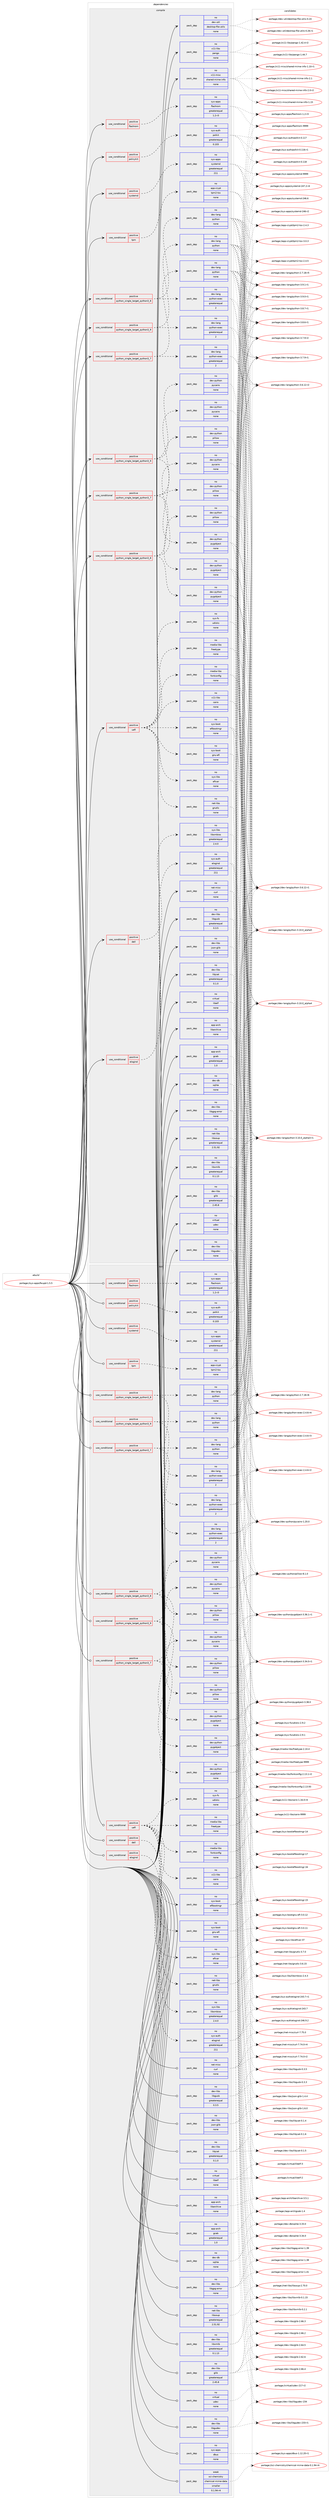digraph prolog {

# *************
# Graph options
# *************

newrank=true;
concentrate=true;
compound=true;
graph [rankdir=LR,fontname=Helvetica,fontsize=10,ranksep=1.5];#, ranksep=2.5, nodesep=0.2];
edge  [arrowhead=vee];
node  [fontname=Helvetica,fontsize=10];

# **********
# The ebuild
# **********

subgraph cluster_leftcol {
color=gray;
rank=same;
label=<<i>ebuild</i>>;
id [label="portage://sys-apps/fwupd-1.5.5", color=red, width=4, href="../sys-apps/fwupd-1.5.5.svg"];
}

# ****************
# The dependencies
# ****************

subgraph cluster_midcol {
color=gray;
label=<<i>dependencies</i>>;
subgraph cluster_compile {
fillcolor="#eeeeee";
style=filled;
label=<<i>compile</i>>;
subgraph cond2159 {
dependency7719 [label=<<TABLE BORDER="0" CELLBORDER="1" CELLSPACING="0" CELLPADDING="4"><TR><TD ROWSPAN="3" CELLPADDING="10">use_conditional</TD></TR><TR><TD>positive</TD></TR><TR><TD>dell</TD></TR></TABLE>>, shape=none, color=red];
subgraph pack5483 {
dependency7720 [label=<<TABLE BORDER="0" CELLBORDER="1" CELLSPACING="0" CELLPADDING="4" WIDTH="220"><TR><TD ROWSPAN="6" CELLPADDING="30">pack_dep</TD></TR><TR><TD WIDTH="110">no</TD></TR><TR><TD>sys-libs</TD></TR><TR><TD>libsmbios</TD></TR><TR><TD>greaterequal</TD></TR><TR><TD>2.4.0</TD></TR></TABLE>>, shape=none, color=blue];
}
dependency7719:e -> dependency7720:w [weight=20,style="dashed",arrowhead="vee"];
}
id:e -> dependency7719:w [weight=20,style="solid",arrowhead="vee"];
subgraph cond2160 {
dependency7721 [label=<<TABLE BORDER="0" CELLBORDER="1" CELLSPACING="0" CELLPADDING="4"><TR><TD ROWSPAN="3" CELLPADDING="10">use_conditional</TD></TR><TR><TD>positive</TD></TR><TR><TD>elogind</TD></TR></TABLE>>, shape=none, color=red];
subgraph pack5484 {
dependency7722 [label=<<TABLE BORDER="0" CELLBORDER="1" CELLSPACING="0" CELLPADDING="4" WIDTH="220"><TR><TD ROWSPAN="6" CELLPADDING="30">pack_dep</TD></TR><TR><TD WIDTH="110">no</TD></TR><TR><TD>sys-auth</TD></TR><TR><TD>elogind</TD></TR><TR><TD>greaterequal</TD></TR><TR><TD>211</TD></TR></TABLE>>, shape=none, color=blue];
}
dependency7721:e -> dependency7722:w [weight=20,style="dashed",arrowhead="vee"];
}
id:e -> dependency7721:w [weight=20,style="solid",arrowhead="vee"];
subgraph cond2161 {
dependency7723 [label=<<TABLE BORDER="0" CELLBORDER="1" CELLSPACING="0" CELLPADDING="4"><TR><TD ROWSPAN="3" CELLPADDING="10">use_conditional</TD></TR><TR><TD>positive</TD></TR><TR><TD>flashrom</TD></TR></TABLE>>, shape=none, color=red];
subgraph pack5485 {
dependency7724 [label=<<TABLE BORDER="0" CELLBORDER="1" CELLSPACING="0" CELLPADDING="4" WIDTH="220"><TR><TD ROWSPAN="6" CELLPADDING="30">pack_dep</TD></TR><TR><TD WIDTH="110">no</TD></TR><TR><TD>sys-apps</TD></TR><TR><TD>flashrom</TD></TR><TR><TD>greaterequal</TD></TR><TR><TD>1.2-r3</TD></TR></TABLE>>, shape=none, color=blue];
}
dependency7723:e -> dependency7724:w [weight=20,style="dashed",arrowhead="vee"];
}
id:e -> dependency7723:w [weight=20,style="solid",arrowhead="vee"];
subgraph cond2162 {
dependency7725 [label=<<TABLE BORDER="0" CELLBORDER="1" CELLSPACING="0" CELLPADDING="4"><TR><TD ROWSPAN="3" CELLPADDING="10">use_conditional</TD></TR><TR><TD>positive</TD></TR><TR><TD>policykit</TD></TR></TABLE>>, shape=none, color=red];
subgraph pack5486 {
dependency7726 [label=<<TABLE BORDER="0" CELLBORDER="1" CELLSPACING="0" CELLPADDING="4" WIDTH="220"><TR><TD ROWSPAN="6" CELLPADDING="30">pack_dep</TD></TR><TR><TD WIDTH="110">no</TD></TR><TR><TD>sys-auth</TD></TR><TR><TD>polkit</TD></TR><TR><TD>greaterequal</TD></TR><TR><TD>0.103</TD></TR></TABLE>>, shape=none, color=blue];
}
dependency7725:e -> dependency7726:w [weight=20,style="dashed",arrowhead="vee"];
}
id:e -> dependency7725:w [weight=20,style="solid",arrowhead="vee"];
subgraph cond2163 {
dependency7727 [label=<<TABLE BORDER="0" CELLBORDER="1" CELLSPACING="0" CELLPADDING="4"><TR><TD ROWSPAN="3" CELLPADDING="10">use_conditional</TD></TR><TR><TD>positive</TD></TR><TR><TD>python_single_target_python3_7</TD></TR></TABLE>>, shape=none, color=red];
subgraph pack5487 {
dependency7728 [label=<<TABLE BORDER="0" CELLBORDER="1" CELLSPACING="0" CELLPADDING="4" WIDTH="220"><TR><TD ROWSPAN="6" CELLPADDING="30">pack_dep</TD></TR><TR><TD WIDTH="110">no</TD></TR><TR><TD>dev-lang</TD></TR><TR><TD>python</TD></TR><TR><TD>none</TD></TR><TR><TD></TD></TR></TABLE>>, shape=none, color=blue];
}
dependency7727:e -> dependency7728:w [weight=20,style="dashed",arrowhead="vee"];
subgraph pack5488 {
dependency7729 [label=<<TABLE BORDER="0" CELLBORDER="1" CELLSPACING="0" CELLPADDING="4" WIDTH="220"><TR><TD ROWSPAN="6" CELLPADDING="30">pack_dep</TD></TR><TR><TD WIDTH="110">no</TD></TR><TR><TD>dev-lang</TD></TR><TR><TD>python-exec</TD></TR><TR><TD>greaterequal</TD></TR><TR><TD>2</TD></TR></TABLE>>, shape=none, color=blue];
}
dependency7727:e -> dependency7729:w [weight=20,style="dashed",arrowhead="vee"];
}
id:e -> dependency7727:w [weight=20,style="solid",arrowhead="vee"];
subgraph cond2164 {
dependency7730 [label=<<TABLE BORDER="0" CELLBORDER="1" CELLSPACING="0" CELLPADDING="4"><TR><TD ROWSPAN="3" CELLPADDING="10">use_conditional</TD></TR><TR><TD>positive</TD></TR><TR><TD>python_single_target_python3_7</TD></TR></TABLE>>, shape=none, color=red];
subgraph pack5489 {
dependency7731 [label=<<TABLE BORDER="0" CELLBORDER="1" CELLSPACING="0" CELLPADDING="4" WIDTH="220"><TR><TD ROWSPAN="6" CELLPADDING="30">pack_dep</TD></TR><TR><TD WIDTH="110">no</TD></TR><TR><TD>dev-python</TD></TR><TR><TD>pillow</TD></TR><TR><TD>none</TD></TR><TR><TD></TD></TR></TABLE>>, shape=none, color=blue];
}
dependency7730:e -> dependency7731:w [weight=20,style="dashed",arrowhead="vee"];
subgraph pack5490 {
dependency7732 [label=<<TABLE BORDER="0" CELLBORDER="1" CELLSPACING="0" CELLPADDING="4" WIDTH="220"><TR><TD ROWSPAN="6" CELLPADDING="30">pack_dep</TD></TR><TR><TD WIDTH="110">no</TD></TR><TR><TD>dev-python</TD></TR><TR><TD>pycairo</TD></TR><TR><TD>none</TD></TR><TR><TD></TD></TR></TABLE>>, shape=none, color=blue];
}
dependency7730:e -> dependency7732:w [weight=20,style="dashed",arrowhead="vee"];
subgraph pack5491 {
dependency7733 [label=<<TABLE BORDER="0" CELLBORDER="1" CELLSPACING="0" CELLPADDING="4" WIDTH="220"><TR><TD ROWSPAN="6" CELLPADDING="30">pack_dep</TD></TR><TR><TD WIDTH="110">no</TD></TR><TR><TD>dev-python</TD></TR><TR><TD>pygobject</TD></TR><TR><TD>none</TD></TR><TR><TD></TD></TR></TABLE>>, shape=none, color=blue];
}
dependency7730:e -> dependency7733:w [weight=20,style="dashed",arrowhead="vee"];
}
id:e -> dependency7730:w [weight=20,style="solid",arrowhead="vee"];
subgraph cond2165 {
dependency7734 [label=<<TABLE BORDER="0" CELLBORDER="1" CELLSPACING="0" CELLPADDING="4"><TR><TD ROWSPAN="3" CELLPADDING="10">use_conditional</TD></TR><TR><TD>positive</TD></TR><TR><TD>python_single_target_python3_8</TD></TR></TABLE>>, shape=none, color=red];
subgraph pack5492 {
dependency7735 [label=<<TABLE BORDER="0" CELLBORDER="1" CELLSPACING="0" CELLPADDING="4" WIDTH="220"><TR><TD ROWSPAN="6" CELLPADDING="30">pack_dep</TD></TR><TR><TD WIDTH="110">no</TD></TR><TR><TD>dev-lang</TD></TR><TR><TD>python</TD></TR><TR><TD>none</TD></TR><TR><TD></TD></TR></TABLE>>, shape=none, color=blue];
}
dependency7734:e -> dependency7735:w [weight=20,style="dashed",arrowhead="vee"];
subgraph pack5493 {
dependency7736 [label=<<TABLE BORDER="0" CELLBORDER="1" CELLSPACING="0" CELLPADDING="4" WIDTH="220"><TR><TD ROWSPAN="6" CELLPADDING="30">pack_dep</TD></TR><TR><TD WIDTH="110">no</TD></TR><TR><TD>dev-lang</TD></TR><TR><TD>python-exec</TD></TR><TR><TD>greaterequal</TD></TR><TR><TD>2</TD></TR></TABLE>>, shape=none, color=blue];
}
dependency7734:e -> dependency7736:w [weight=20,style="dashed",arrowhead="vee"];
}
id:e -> dependency7734:w [weight=20,style="solid",arrowhead="vee"];
subgraph cond2166 {
dependency7737 [label=<<TABLE BORDER="0" CELLBORDER="1" CELLSPACING="0" CELLPADDING="4"><TR><TD ROWSPAN="3" CELLPADDING="10">use_conditional</TD></TR><TR><TD>positive</TD></TR><TR><TD>python_single_target_python3_8</TD></TR></TABLE>>, shape=none, color=red];
subgraph pack5494 {
dependency7738 [label=<<TABLE BORDER="0" CELLBORDER="1" CELLSPACING="0" CELLPADDING="4" WIDTH="220"><TR><TD ROWSPAN="6" CELLPADDING="30">pack_dep</TD></TR><TR><TD WIDTH="110">no</TD></TR><TR><TD>dev-python</TD></TR><TR><TD>pillow</TD></TR><TR><TD>none</TD></TR><TR><TD></TD></TR></TABLE>>, shape=none, color=blue];
}
dependency7737:e -> dependency7738:w [weight=20,style="dashed",arrowhead="vee"];
subgraph pack5495 {
dependency7739 [label=<<TABLE BORDER="0" CELLBORDER="1" CELLSPACING="0" CELLPADDING="4" WIDTH="220"><TR><TD ROWSPAN="6" CELLPADDING="30">pack_dep</TD></TR><TR><TD WIDTH="110">no</TD></TR><TR><TD>dev-python</TD></TR><TR><TD>pycairo</TD></TR><TR><TD>none</TD></TR><TR><TD></TD></TR></TABLE>>, shape=none, color=blue];
}
dependency7737:e -> dependency7739:w [weight=20,style="dashed",arrowhead="vee"];
subgraph pack5496 {
dependency7740 [label=<<TABLE BORDER="0" CELLBORDER="1" CELLSPACING="0" CELLPADDING="4" WIDTH="220"><TR><TD ROWSPAN="6" CELLPADDING="30">pack_dep</TD></TR><TR><TD WIDTH="110">no</TD></TR><TR><TD>dev-python</TD></TR><TR><TD>pygobject</TD></TR><TR><TD>none</TD></TR><TR><TD></TD></TR></TABLE>>, shape=none, color=blue];
}
dependency7737:e -> dependency7740:w [weight=20,style="dashed",arrowhead="vee"];
}
id:e -> dependency7737:w [weight=20,style="solid",arrowhead="vee"];
subgraph cond2167 {
dependency7741 [label=<<TABLE BORDER="0" CELLBORDER="1" CELLSPACING="0" CELLPADDING="4"><TR><TD ROWSPAN="3" CELLPADDING="10">use_conditional</TD></TR><TR><TD>positive</TD></TR><TR><TD>python_single_target_python3_9</TD></TR></TABLE>>, shape=none, color=red];
subgraph pack5497 {
dependency7742 [label=<<TABLE BORDER="0" CELLBORDER="1" CELLSPACING="0" CELLPADDING="4" WIDTH="220"><TR><TD ROWSPAN="6" CELLPADDING="30">pack_dep</TD></TR><TR><TD WIDTH="110">no</TD></TR><TR><TD>dev-lang</TD></TR><TR><TD>python</TD></TR><TR><TD>none</TD></TR><TR><TD></TD></TR></TABLE>>, shape=none, color=blue];
}
dependency7741:e -> dependency7742:w [weight=20,style="dashed",arrowhead="vee"];
subgraph pack5498 {
dependency7743 [label=<<TABLE BORDER="0" CELLBORDER="1" CELLSPACING="0" CELLPADDING="4" WIDTH="220"><TR><TD ROWSPAN="6" CELLPADDING="30">pack_dep</TD></TR><TR><TD WIDTH="110">no</TD></TR><TR><TD>dev-lang</TD></TR><TR><TD>python-exec</TD></TR><TR><TD>greaterequal</TD></TR><TR><TD>2</TD></TR></TABLE>>, shape=none, color=blue];
}
dependency7741:e -> dependency7743:w [weight=20,style="dashed",arrowhead="vee"];
}
id:e -> dependency7741:w [weight=20,style="solid",arrowhead="vee"];
subgraph cond2168 {
dependency7744 [label=<<TABLE BORDER="0" CELLBORDER="1" CELLSPACING="0" CELLPADDING="4"><TR><TD ROWSPAN="3" CELLPADDING="10">use_conditional</TD></TR><TR><TD>positive</TD></TR><TR><TD>python_single_target_python3_9</TD></TR></TABLE>>, shape=none, color=red];
subgraph pack5499 {
dependency7745 [label=<<TABLE BORDER="0" CELLBORDER="1" CELLSPACING="0" CELLPADDING="4" WIDTH="220"><TR><TD ROWSPAN="6" CELLPADDING="30">pack_dep</TD></TR><TR><TD WIDTH="110">no</TD></TR><TR><TD>dev-python</TD></TR><TR><TD>pillow</TD></TR><TR><TD>none</TD></TR><TR><TD></TD></TR></TABLE>>, shape=none, color=blue];
}
dependency7744:e -> dependency7745:w [weight=20,style="dashed",arrowhead="vee"];
subgraph pack5500 {
dependency7746 [label=<<TABLE BORDER="0" CELLBORDER="1" CELLSPACING="0" CELLPADDING="4" WIDTH="220"><TR><TD ROWSPAN="6" CELLPADDING="30">pack_dep</TD></TR><TR><TD WIDTH="110">no</TD></TR><TR><TD>dev-python</TD></TR><TR><TD>pycairo</TD></TR><TR><TD>none</TD></TR><TR><TD></TD></TR></TABLE>>, shape=none, color=blue];
}
dependency7744:e -> dependency7746:w [weight=20,style="dashed",arrowhead="vee"];
subgraph pack5501 {
dependency7747 [label=<<TABLE BORDER="0" CELLBORDER="1" CELLSPACING="0" CELLPADDING="4" WIDTH="220"><TR><TD ROWSPAN="6" CELLPADDING="30">pack_dep</TD></TR><TR><TD WIDTH="110">no</TD></TR><TR><TD>dev-python</TD></TR><TR><TD>pygobject</TD></TR><TR><TD>none</TD></TR><TR><TD></TD></TR></TABLE>>, shape=none, color=blue];
}
dependency7744:e -> dependency7747:w [weight=20,style="dashed",arrowhead="vee"];
}
id:e -> dependency7744:w [weight=20,style="solid",arrowhead="vee"];
subgraph cond2169 {
dependency7748 [label=<<TABLE BORDER="0" CELLBORDER="1" CELLSPACING="0" CELLPADDING="4"><TR><TD ROWSPAN="3" CELLPADDING="10">use_conditional</TD></TR><TR><TD>positive</TD></TR><TR><TD>systemd</TD></TR></TABLE>>, shape=none, color=red];
subgraph pack5502 {
dependency7749 [label=<<TABLE BORDER="0" CELLBORDER="1" CELLSPACING="0" CELLPADDING="4" WIDTH="220"><TR><TD ROWSPAN="6" CELLPADDING="30">pack_dep</TD></TR><TR><TD WIDTH="110">no</TD></TR><TR><TD>sys-apps</TD></TR><TR><TD>systemd</TD></TR><TR><TD>greaterequal</TD></TR><TR><TD>211</TD></TR></TABLE>>, shape=none, color=blue];
}
dependency7748:e -> dependency7749:w [weight=20,style="dashed",arrowhead="vee"];
}
id:e -> dependency7748:w [weight=20,style="solid",arrowhead="vee"];
subgraph cond2170 {
dependency7750 [label=<<TABLE BORDER="0" CELLBORDER="1" CELLSPACING="0" CELLPADDING="4"><TR><TD ROWSPAN="3" CELLPADDING="10">use_conditional</TD></TR><TR><TD>positive</TD></TR><TR><TD>tpm</TD></TR></TABLE>>, shape=none, color=red];
subgraph pack5503 {
dependency7751 [label=<<TABLE BORDER="0" CELLBORDER="1" CELLSPACING="0" CELLPADDING="4" WIDTH="220"><TR><TD ROWSPAN="6" CELLPADDING="30">pack_dep</TD></TR><TR><TD WIDTH="110">no</TD></TR><TR><TD>app-crypt</TD></TR><TR><TD>tpm2-tss</TD></TR><TR><TD>none</TD></TR><TR><TD></TD></TR></TABLE>>, shape=none, color=blue];
}
dependency7750:e -> dependency7751:w [weight=20,style="dashed",arrowhead="vee"];
}
id:e -> dependency7750:w [weight=20,style="solid",arrowhead="vee"];
subgraph cond2171 {
dependency7752 [label=<<TABLE BORDER="0" CELLBORDER="1" CELLSPACING="0" CELLPADDING="4"><TR><TD ROWSPAN="3" CELLPADDING="10">use_conditional</TD></TR><TR><TD>positive</TD></TR><TR><TD>uefi</TD></TR></TABLE>>, shape=none, color=red];
subgraph pack5504 {
dependency7753 [label=<<TABLE BORDER="0" CELLBORDER="1" CELLSPACING="0" CELLPADDING="4" WIDTH="220"><TR><TD ROWSPAN="6" CELLPADDING="30">pack_dep</TD></TR><TR><TD WIDTH="110">no</TD></TR><TR><TD>media-libs</TD></TR><TR><TD>fontconfig</TD></TR><TR><TD>none</TD></TR><TR><TD></TD></TR></TABLE>>, shape=none, color=blue];
}
dependency7752:e -> dependency7753:w [weight=20,style="dashed",arrowhead="vee"];
subgraph pack5505 {
dependency7754 [label=<<TABLE BORDER="0" CELLBORDER="1" CELLSPACING="0" CELLPADDING="4" WIDTH="220"><TR><TD ROWSPAN="6" CELLPADDING="30">pack_dep</TD></TR><TR><TD WIDTH="110">no</TD></TR><TR><TD>media-libs</TD></TR><TR><TD>freetype</TD></TR><TR><TD>none</TD></TR><TR><TD></TD></TR></TABLE>>, shape=none, color=blue];
}
dependency7752:e -> dependency7754:w [weight=20,style="dashed",arrowhead="vee"];
subgraph pack5506 {
dependency7755 [label=<<TABLE BORDER="0" CELLBORDER="1" CELLSPACING="0" CELLPADDING="4" WIDTH="220"><TR><TD ROWSPAN="6" CELLPADDING="30">pack_dep</TD></TR><TR><TD WIDTH="110">no</TD></TR><TR><TD>net-libs</TD></TR><TR><TD>gnutls</TD></TR><TR><TD>none</TD></TR><TR><TD></TD></TR></TABLE>>, shape=none, color=blue];
}
dependency7752:e -> dependency7755:w [weight=20,style="dashed",arrowhead="vee"];
subgraph pack5507 {
dependency7756 [label=<<TABLE BORDER="0" CELLBORDER="1" CELLSPACING="0" CELLPADDING="4" WIDTH="220"><TR><TD ROWSPAN="6" CELLPADDING="30">pack_dep</TD></TR><TR><TD WIDTH="110">no</TD></TR><TR><TD>sys-boot</TD></TR><TR><TD>gnu-efi</TD></TR><TR><TD>none</TD></TR><TR><TD></TD></TR></TABLE>>, shape=none, color=blue];
}
dependency7752:e -> dependency7756:w [weight=20,style="dashed",arrowhead="vee"];
subgraph pack5508 {
dependency7757 [label=<<TABLE BORDER="0" CELLBORDER="1" CELLSPACING="0" CELLPADDING="4" WIDTH="220"><TR><TD ROWSPAN="6" CELLPADDING="30">pack_dep</TD></TR><TR><TD WIDTH="110">no</TD></TR><TR><TD>sys-boot</TD></TR><TR><TD>efibootmgr</TD></TR><TR><TD>none</TD></TR><TR><TD></TD></TR></TABLE>>, shape=none, color=blue];
}
dependency7752:e -> dependency7757:w [weight=20,style="dashed",arrowhead="vee"];
subgraph pack5509 {
dependency7758 [label=<<TABLE BORDER="0" CELLBORDER="1" CELLSPACING="0" CELLPADDING="4" WIDTH="220"><TR><TD ROWSPAN="6" CELLPADDING="30">pack_dep</TD></TR><TR><TD WIDTH="110">no</TD></TR><TR><TD>sys-fs</TD></TR><TR><TD>udisks</TD></TR><TR><TD>none</TD></TR><TR><TD></TD></TR></TABLE>>, shape=none, color=blue];
}
dependency7752:e -> dependency7758:w [weight=20,style="dashed",arrowhead="vee"];
subgraph pack5510 {
dependency7759 [label=<<TABLE BORDER="0" CELLBORDER="1" CELLSPACING="0" CELLPADDING="4" WIDTH="220"><TR><TD ROWSPAN="6" CELLPADDING="30">pack_dep</TD></TR><TR><TD WIDTH="110">no</TD></TR><TR><TD>sys-libs</TD></TR><TR><TD>efivar</TD></TR><TR><TD>none</TD></TR><TR><TD></TD></TR></TABLE>>, shape=none, color=blue];
}
dependency7752:e -> dependency7759:w [weight=20,style="dashed",arrowhead="vee"];
subgraph pack5511 {
dependency7760 [label=<<TABLE BORDER="0" CELLBORDER="1" CELLSPACING="0" CELLPADDING="4" WIDTH="220"><TR><TD ROWSPAN="6" CELLPADDING="30">pack_dep</TD></TR><TR><TD WIDTH="110">no</TD></TR><TR><TD>x11-libs</TD></TR><TR><TD>cairo</TD></TR><TR><TD>none</TD></TR><TR><TD></TD></TR></TABLE>>, shape=none, color=blue];
}
dependency7752:e -> dependency7760:w [weight=20,style="dashed",arrowhead="vee"];
}
id:e -> dependency7752:w [weight=20,style="solid",arrowhead="vee"];
subgraph pack5512 {
dependency7761 [label=<<TABLE BORDER="0" CELLBORDER="1" CELLSPACING="0" CELLPADDING="4" WIDTH="220"><TR><TD ROWSPAN="6" CELLPADDING="30">pack_dep</TD></TR><TR><TD WIDTH="110">no</TD></TR><TR><TD>app-arch</TD></TR><TR><TD>gcab</TD></TR><TR><TD>greaterequal</TD></TR><TR><TD>1.0</TD></TR></TABLE>>, shape=none, color=blue];
}
id:e -> dependency7761:w [weight=20,style="solid",arrowhead="vee"];
subgraph pack5513 {
dependency7762 [label=<<TABLE BORDER="0" CELLBORDER="1" CELLSPACING="0" CELLPADDING="4" WIDTH="220"><TR><TD ROWSPAN="6" CELLPADDING="30">pack_dep</TD></TR><TR><TD WIDTH="110">no</TD></TR><TR><TD>app-arch</TD></TR><TR><TD>libarchive</TD></TR><TR><TD>none</TD></TR><TR><TD></TD></TR></TABLE>>, shape=none, color=blue];
}
id:e -> dependency7762:w [weight=20,style="solid",arrowhead="vee"];
subgraph pack5514 {
dependency7763 [label=<<TABLE BORDER="0" CELLBORDER="1" CELLSPACING="0" CELLPADDING="4" WIDTH="220"><TR><TD ROWSPAN="6" CELLPADDING="30">pack_dep</TD></TR><TR><TD WIDTH="110">no</TD></TR><TR><TD>dev-db</TD></TR><TR><TD>sqlite</TD></TR><TR><TD>none</TD></TR><TR><TD></TD></TR></TABLE>>, shape=none, color=blue];
}
id:e -> dependency7763:w [weight=20,style="solid",arrowhead="vee"];
subgraph pack5515 {
dependency7764 [label=<<TABLE BORDER="0" CELLBORDER="1" CELLSPACING="0" CELLPADDING="4" WIDTH="220"><TR><TD ROWSPAN="6" CELLPADDING="30">pack_dep</TD></TR><TR><TD WIDTH="110">no</TD></TR><TR><TD>dev-libs</TD></TR><TR><TD>glib</TD></TR><TR><TD>greaterequal</TD></TR><TR><TD>2.45.8</TD></TR></TABLE>>, shape=none, color=blue];
}
id:e -> dependency7764:w [weight=20,style="solid",arrowhead="vee"];
subgraph pack5516 {
dependency7765 [label=<<TABLE BORDER="0" CELLBORDER="1" CELLSPACING="0" CELLPADDING="4" WIDTH="220"><TR><TD ROWSPAN="6" CELLPADDING="30">pack_dep</TD></TR><TR><TD WIDTH="110">no</TD></TR><TR><TD>dev-libs</TD></TR><TR><TD>json-glib</TD></TR><TR><TD>none</TD></TR><TR><TD></TD></TR></TABLE>>, shape=none, color=blue];
}
id:e -> dependency7765:w [weight=20,style="solid",arrowhead="vee"];
subgraph pack5517 {
dependency7766 [label=<<TABLE BORDER="0" CELLBORDER="1" CELLSPACING="0" CELLPADDING="4" WIDTH="220"><TR><TD ROWSPAN="6" CELLPADDING="30">pack_dep</TD></TR><TR><TD WIDTH="110">no</TD></TR><TR><TD>dev-libs</TD></TR><TR><TD>libgpg-error</TD></TR><TR><TD>none</TD></TR><TR><TD></TD></TR></TABLE>>, shape=none, color=blue];
}
id:e -> dependency7766:w [weight=20,style="solid",arrowhead="vee"];
subgraph pack5518 {
dependency7767 [label=<<TABLE BORDER="0" CELLBORDER="1" CELLSPACING="0" CELLPADDING="4" WIDTH="220"><TR><TD ROWSPAN="6" CELLPADDING="30">pack_dep</TD></TR><TR><TD WIDTH="110">no</TD></TR><TR><TD>dev-libs</TD></TR><TR><TD>libgudev</TD></TR><TR><TD>none</TD></TR><TR><TD></TD></TR></TABLE>>, shape=none, color=blue];
}
id:e -> dependency7767:w [weight=20,style="solid",arrowhead="vee"];
subgraph pack5519 {
dependency7768 [label=<<TABLE BORDER="0" CELLBORDER="1" CELLSPACING="0" CELLPADDING="4" WIDTH="220"><TR><TD ROWSPAN="6" CELLPADDING="30">pack_dep</TD></TR><TR><TD WIDTH="110">no</TD></TR><TR><TD>dev-libs</TD></TR><TR><TD>libgusb</TD></TR><TR><TD>greaterequal</TD></TR><TR><TD>0.3.5</TD></TR></TABLE>>, shape=none, color=blue];
}
id:e -> dependency7768:w [weight=20,style="solid",arrowhead="vee"];
subgraph pack5520 {
dependency7769 [label=<<TABLE BORDER="0" CELLBORDER="1" CELLSPACING="0" CELLPADDING="4" WIDTH="220"><TR><TD ROWSPAN="6" CELLPADDING="30">pack_dep</TD></TR><TR><TD WIDTH="110">no</TD></TR><TR><TD>dev-libs</TD></TR><TR><TD>libjcat</TD></TR><TR><TD>greaterequal</TD></TR><TR><TD>0.1.0</TD></TR></TABLE>>, shape=none, color=blue];
}
id:e -> dependency7769:w [weight=20,style="solid",arrowhead="vee"];
subgraph pack5521 {
dependency7770 [label=<<TABLE BORDER="0" CELLBORDER="1" CELLSPACING="0" CELLPADDING="4" WIDTH="220"><TR><TD ROWSPAN="6" CELLPADDING="30">pack_dep</TD></TR><TR><TD WIDTH="110">no</TD></TR><TR><TD>dev-libs</TD></TR><TR><TD>libxmlb</TD></TR><TR><TD>greaterequal</TD></TR><TR><TD>0.1.13</TD></TR></TABLE>>, shape=none, color=blue];
}
id:e -> dependency7770:w [weight=20,style="solid",arrowhead="vee"];
subgraph pack5522 {
dependency7771 [label=<<TABLE BORDER="0" CELLBORDER="1" CELLSPACING="0" CELLPADDING="4" WIDTH="220"><TR><TD ROWSPAN="6" CELLPADDING="30">pack_dep</TD></TR><TR><TD WIDTH="110">no</TD></TR><TR><TD>dev-util</TD></TR><TR><TD>desktop-file-utils</TD></TR><TR><TD>none</TD></TR><TR><TD></TD></TR></TABLE>>, shape=none, color=blue];
}
id:e -> dependency7771:w [weight=20,style="solid",arrowhead="vee"];
subgraph pack5523 {
dependency7772 [label=<<TABLE BORDER="0" CELLBORDER="1" CELLSPACING="0" CELLPADDING="4" WIDTH="220"><TR><TD ROWSPAN="6" CELLPADDING="30">pack_dep</TD></TR><TR><TD WIDTH="110">no</TD></TR><TR><TD>net-libs</TD></TR><TR><TD>libsoup</TD></TR><TR><TD>greaterequal</TD></TR><TR><TD>2.51.92</TD></TR></TABLE>>, shape=none, color=blue];
}
id:e -> dependency7772:w [weight=20,style="solid",arrowhead="vee"];
subgraph pack5524 {
dependency7773 [label=<<TABLE BORDER="0" CELLBORDER="1" CELLSPACING="0" CELLPADDING="4" WIDTH="220"><TR><TD ROWSPAN="6" CELLPADDING="30">pack_dep</TD></TR><TR><TD WIDTH="110">no</TD></TR><TR><TD>net-misc</TD></TR><TR><TD>curl</TD></TR><TR><TD>none</TD></TR><TR><TD></TD></TR></TABLE>>, shape=none, color=blue];
}
id:e -> dependency7773:w [weight=20,style="solid",arrowhead="vee"];
subgraph pack5525 {
dependency7774 [label=<<TABLE BORDER="0" CELLBORDER="1" CELLSPACING="0" CELLPADDING="4" WIDTH="220"><TR><TD ROWSPAN="6" CELLPADDING="30">pack_dep</TD></TR><TR><TD WIDTH="110">no</TD></TR><TR><TD>virtual</TD></TR><TR><TD>libelf</TD></TR><TR><TD>none</TD></TR><TR><TD></TD></TR></TABLE>>, shape=none, color=blue];
}
id:e -> dependency7774:w [weight=20,style="solid",arrowhead="vee"];
subgraph pack5526 {
dependency7775 [label=<<TABLE BORDER="0" CELLBORDER="1" CELLSPACING="0" CELLPADDING="4" WIDTH="220"><TR><TD ROWSPAN="6" CELLPADDING="30">pack_dep</TD></TR><TR><TD WIDTH="110">no</TD></TR><TR><TD>virtual</TD></TR><TR><TD>udev</TD></TR><TR><TD>none</TD></TR><TR><TD></TD></TR></TABLE>>, shape=none, color=blue];
}
id:e -> dependency7775:w [weight=20,style="solid",arrowhead="vee"];
subgraph pack5527 {
dependency7776 [label=<<TABLE BORDER="0" CELLBORDER="1" CELLSPACING="0" CELLPADDING="4" WIDTH="220"><TR><TD ROWSPAN="6" CELLPADDING="30">pack_dep</TD></TR><TR><TD WIDTH="110">no</TD></TR><TR><TD>x11-libs</TD></TR><TR><TD>pango</TD></TR><TR><TD>none</TD></TR><TR><TD></TD></TR></TABLE>>, shape=none, color=blue];
}
id:e -> dependency7776:w [weight=20,style="solid",arrowhead="vee"];
subgraph pack5528 {
dependency7777 [label=<<TABLE BORDER="0" CELLBORDER="1" CELLSPACING="0" CELLPADDING="4" WIDTH="220"><TR><TD ROWSPAN="6" CELLPADDING="30">pack_dep</TD></TR><TR><TD WIDTH="110">no</TD></TR><TR><TD>x11-misc</TD></TR><TR><TD>shared-mime-info</TD></TR><TR><TD>none</TD></TR><TR><TD></TD></TR></TABLE>>, shape=none, color=blue];
}
id:e -> dependency7777:w [weight=20,style="solid",arrowhead="vee"];
}
subgraph cluster_compileandrun {
fillcolor="#eeeeee";
style=filled;
label=<<i>compile and run</i>>;
}
subgraph cluster_run {
fillcolor="#eeeeee";
style=filled;
label=<<i>run</i>>;
subgraph cond2172 {
dependency7778 [label=<<TABLE BORDER="0" CELLBORDER="1" CELLSPACING="0" CELLPADDING="4"><TR><TD ROWSPAN="3" CELLPADDING="10">use_conditional</TD></TR><TR><TD>positive</TD></TR><TR><TD>dell</TD></TR></TABLE>>, shape=none, color=red];
subgraph pack5529 {
dependency7779 [label=<<TABLE BORDER="0" CELLBORDER="1" CELLSPACING="0" CELLPADDING="4" WIDTH="220"><TR><TD ROWSPAN="6" CELLPADDING="30">pack_dep</TD></TR><TR><TD WIDTH="110">no</TD></TR><TR><TD>sys-libs</TD></TR><TR><TD>libsmbios</TD></TR><TR><TD>greaterequal</TD></TR><TR><TD>2.4.0</TD></TR></TABLE>>, shape=none, color=blue];
}
dependency7778:e -> dependency7779:w [weight=20,style="dashed",arrowhead="vee"];
}
id:e -> dependency7778:w [weight=20,style="solid",arrowhead="odot"];
subgraph cond2173 {
dependency7780 [label=<<TABLE BORDER="0" CELLBORDER="1" CELLSPACING="0" CELLPADDING="4"><TR><TD ROWSPAN="3" CELLPADDING="10">use_conditional</TD></TR><TR><TD>positive</TD></TR><TR><TD>elogind</TD></TR></TABLE>>, shape=none, color=red];
subgraph pack5530 {
dependency7781 [label=<<TABLE BORDER="0" CELLBORDER="1" CELLSPACING="0" CELLPADDING="4" WIDTH="220"><TR><TD ROWSPAN="6" CELLPADDING="30">pack_dep</TD></TR><TR><TD WIDTH="110">no</TD></TR><TR><TD>sys-auth</TD></TR><TR><TD>elogind</TD></TR><TR><TD>greaterequal</TD></TR><TR><TD>211</TD></TR></TABLE>>, shape=none, color=blue];
}
dependency7780:e -> dependency7781:w [weight=20,style="dashed",arrowhead="vee"];
}
id:e -> dependency7780:w [weight=20,style="solid",arrowhead="odot"];
subgraph cond2174 {
dependency7782 [label=<<TABLE BORDER="0" CELLBORDER="1" CELLSPACING="0" CELLPADDING="4"><TR><TD ROWSPAN="3" CELLPADDING="10">use_conditional</TD></TR><TR><TD>positive</TD></TR><TR><TD>flashrom</TD></TR></TABLE>>, shape=none, color=red];
subgraph pack5531 {
dependency7783 [label=<<TABLE BORDER="0" CELLBORDER="1" CELLSPACING="0" CELLPADDING="4" WIDTH="220"><TR><TD ROWSPAN="6" CELLPADDING="30">pack_dep</TD></TR><TR><TD WIDTH="110">no</TD></TR><TR><TD>sys-apps</TD></TR><TR><TD>flashrom</TD></TR><TR><TD>greaterequal</TD></TR><TR><TD>1.2-r3</TD></TR></TABLE>>, shape=none, color=blue];
}
dependency7782:e -> dependency7783:w [weight=20,style="dashed",arrowhead="vee"];
}
id:e -> dependency7782:w [weight=20,style="solid",arrowhead="odot"];
subgraph cond2175 {
dependency7784 [label=<<TABLE BORDER="0" CELLBORDER="1" CELLSPACING="0" CELLPADDING="4"><TR><TD ROWSPAN="3" CELLPADDING="10">use_conditional</TD></TR><TR><TD>positive</TD></TR><TR><TD>policykit</TD></TR></TABLE>>, shape=none, color=red];
subgraph pack5532 {
dependency7785 [label=<<TABLE BORDER="0" CELLBORDER="1" CELLSPACING="0" CELLPADDING="4" WIDTH="220"><TR><TD ROWSPAN="6" CELLPADDING="30">pack_dep</TD></TR><TR><TD WIDTH="110">no</TD></TR><TR><TD>sys-auth</TD></TR><TR><TD>polkit</TD></TR><TR><TD>greaterequal</TD></TR><TR><TD>0.103</TD></TR></TABLE>>, shape=none, color=blue];
}
dependency7784:e -> dependency7785:w [weight=20,style="dashed",arrowhead="vee"];
}
id:e -> dependency7784:w [weight=20,style="solid",arrowhead="odot"];
subgraph cond2176 {
dependency7786 [label=<<TABLE BORDER="0" CELLBORDER="1" CELLSPACING="0" CELLPADDING="4"><TR><TD ROWSPAN="3" CELLPADDING="10">use_conditional</TD></TR><TR><TD>positive</TD></TR><TR><TD>python_single_target_python3_7</TD></TR></TABLE>>, shape=none, color=red];
subgraph pack5533 {
dependency7787 [label=<<TABLE BORDER="0" CELLBORDER="1" CELLSPACING="0" CELLPADDING="4" WIDTH="220"><TR><TD ROWSPAN="6" CELLPADDING="30">pack_dep</TD></TR><TR><TD WIDTH="110">no</TD></TR><TR><TD>dev-lang</TD></TR><TR><TD>python</TD></TR><TR><TD>none</TD></TR><TR><TD></TD></TR></TABLE>>, shape=none, color=blue];
}
dependency7786:e -> dependency7787:w [weight=20,style="dashed",arrowhead="vee"];
subgraph pack5534 {
dependency7788 [label=<<TABLE BORDER="0" CELLBORDER="1" CELLSPACING="0" CELLPADDING="4" WIDTH="220"><TR><TD ROWSPAN="6" CELLPADDING="30">pack_dep</TD></TR><TR><TD WIDTH="110">no</TD></TR><TR><TD>dev-lang</TD></TR><TR><TD>python-exec</TD></TR><TR><TD>greaterequal</TD></TR><TR><TD>2</TD></TR></TABLE>>, shape=none, color=blue];
}
dependency7786:e -> dependency7788:w [weight=20,style="dashed",arrowhead="vee"];
}
id:e -> dependency7786:w [weight=20,style="solid",arrowhead="odot"];
subgraph cond2177 {
dependency7789 [label=<<TABLE BORDER="0" CELLBORDER="1" CELLSPACING="0" CELLPADDING="4"><TR><TD ROWSPAN="3" CELLPADDING="10">use_conditional</TD></TR><TR><TD>positive</TD></TR><TR><TD>python_single_target_python3_7</TD></TR></TABLE>>, shape=none, color=red];
subgraph pack5535 {
dependency7790 [label=<<TABLE BORDER="0" CELLBORDER="1" CELLSPACING="0" CELLPADDING="4" WIDTH="220"><TR><TD ROWSPAN="6" CELLPADDING="30">pack_dep</TD></TR><TR><TD WIDTH="110">no</TD></TR><TR><TD>dev-python</TD></TR><TR><TD>pillow</TD></TR><TR><TD>none</TD></TR><TR><TD></TD></TR></TABLE>>, shape=none, color=blue];
}
dependency7789:e -> dependency7790:w [weight=20,style="dashed",arrowhead="vee"];
subgraph pack5536 {
dependency7791 [label=<<TABLE BORDER="0" CELLBORDER="1" CELLSPACING="0" CELLPADDING="4" WIDTH="220"><TR><TD ROWSPAN="6" CELLPADDING="30">pack_dep</TD></TR><TR><TD WIDTH="110">no</TD></TR><TR><TD>dev-python</TD></TR><TR><TD>pycairo</TD></TR><TR><TD>none</TD></TR><TR><TD></TD></TR></TABLE>>, shape=none, color=blue];
}
dependency7789:e -> dependency7791:w [weight=20,style="dashed",arrowhead="vee"];
subgraph pack5537 {
dependency7792 [label=<<TABLE BORDER="0" CELLBORDER="1" CELLSPACING="0" CELLPADDING="4" WIDTH="220"><TR><TD ROWSPAN="6" CELLPADDING="30">pack_dep</TD></TR><TR><TD WIDTH="110">no</TD></TR><TR><TD>dev-python</TD></TR><TR><TD>pygobject</TD></TR><TR><TD>none</TD></TR><TR><TD></TD></TR></TABLE>>, shape=none, color=blue];
}
dependency7789:e -> dependency7792:w [weight=20,style="dashed",arrowhead="vee"];
}
id:e -> dependency7789:w [weight=20,style="solid",arrowhead="odot"];
subgraph cond2178 {
dependency7793 [label=<<TABLE BORDER="0" CELLBORDER="1" CELLSPACING="0" CELLPADDING="4"><TR><TD ROWSPAN="3" CELLPADDING="10">use_conditional</TD></TR><TR><TD>positive</TD></TR><TR><TD>python_single_target_python3_8</TD></TR></TABLE>>, shape=none, color=red];
subgraph pack5538 {
dependency7794 [label=<<TABLE BORDER="0" CELLBORDER="1" CELLSPACING="0" CELLPADDING="4" WIDTH="220"><TR><TD ROWSPAN="6" CELLPADDING="30">pack_dep</TD></TR><TR><TD WIDTH="110">no</TD></TR><TR><TD>dev-lang</TD></TR><TR><TD>python</TD></TR><TR><TD>none</TD></TR><TR><TD></TD></TR></TABLE>>, shape=none, color=blue];
}
dependency7793:e -> dependency7794:w [weight=20,style="dashed",arrowhead="vee"];
subgraph pack5539 {
dependency7795 [label=<<TABLE BORDER="0" CELLBORDER="1" CELLSPACING="0" CELLPADDING="4" WIDTH="220"><TR><TD ROWSPAN="6" CELLPADDING="30">pack_dep</TD></TR><TR><TD WIDTH="110">no</TD></TR><TR><TD>dev-lang</TD></TR><TR><TD>python-exec</TD></TR><TR><TD>greaterequal</TD></TR><TR><TD>2</TD></TR></TABLE>>, shape=none, color=blue];
}
dependency7793:e -> dependency7795:w [weight=20,style="dashed",arrowhead="vee"];
}
id:e -> dependency7793:w [weight=20,style="solid",arrowhead="odot"];
subgraph cond2179 {
dependency7796 [label=<<TABLE BORDER="0" CELLBORDER="1" CELLSPACING="0" CELLPADDING="4"><TR><TD ROWSPAN="3" CELLPADDING="10">use_conditional</TD></TR><TR><TD>positive</TD></TR><TR><TD>python_single_target_python3_8</TD></TR></TABLE>>, shape=none, color=red];
subgraph pack5540 {
dependency7797 [label=<<TABLE BORDER="0" CELLBORDER="1" CELLSPACING="0" CELLPADDING="4" WIDTH="220"><TR><TD ROWSPAN="6" CELLPADDING="30">pack_dep</TD></TR><TR><TD WIDTH="110">no</TD></TR><TR><TD>dev-python</TD></TR><TR><TD>pillow</TD></TR><TR><TD>none</TD></TR><TR><TD></TD></TR></TABLE>>, shape=none, color=blue];
}
dependency7796:e -> dependency7797:w [weight=20,style="dashed",arrowhead="vee"];
subgraph pack5541 {
dependency7798 [label=<<TABLE BORDER="0" CELLBORDER="1" CELLSPACING="0" CELLPADDING="4" WIDTH="220"><TR><TD ROWSPAN="6" CELLPADDING="30">pack_dep</TD></TR><TR><TD WIDTH="110">no</TD></TR><TR><TD>dev-python</TD></TR><TR><TD>pycairo</TD></TR><TR><TD>none</TD></TR><TR><TD></TD></TR></TABLE>>, shape=none, color=blue];
}
dependency7796:e -> dependency7798:w [weight=20,style="dashed",arrowhead="vee"];
subgraph pack5542 {
dependency7799 [label=<<TABLE BORDER="0" CELLBORDER="1" CELLSPACING="0" CELLPADDING="4" WIDTH="220"><TR><TD ROWSPAN="6" CELLPADDING="30">pack_dep</TD></TR><TR><TD WIDTH="110">no</TD></TR><TR><TD>dev-python</TD></TR><TR><TD>pygobject</TD></TR><TR><TD>none</TD></TR><TR><TD></TD></TR></TABLE>>, shape=none, color=blue];
}
dependency7796:e -> dependency7799:w [weight=20,style="dashed",arrowhead="vee"];
}
id:e -> dependency7796:w [weight=20,style="solid",arrowhead="odot"];
subgraph cond2180 {
dependency7800 [label=<<TABLE BORDER="0" CELLBORDER="1" CELLSPACING="0" CELLPADDING="4"><TR><TD ROWSPAN="3" CELLPADDING="10">use_conditional</TD></TR><TR><TD>positive</TD></TR><TR><TD>python_single_target_python3_9</TD></TR></TABLE>>, shape=none, color=red];
subgraph pack5543 {
dependency7801 [label=<<TABLE BORDER="0" CELLBORDER="1" CELLSPACING="0" CELLPADDING="4" WIDTH="220"><TR><TD ROWSPAN="6" CELLPADDING="30">pack_dep</TD></TR><TR><TD WIDTH="110">no</TD></TR><TR><TD>dev-lang</TD></TR><TR><TD>python</TD></TR><TR><TD>none</TD></TR><TR><TD></TD></TR></TABLE>>, shape=none, color=blue];
}
dependency7800:e -> dependency7801:w [weight=20,style="dashed",arrowhead="vee"];
subgraph pack5544 {
dependency7802 [label=<<TABLE BORDER="0" CELLBORDER="1" CELLSPACING="0" CELLPADDING="4" WIDTH="220"><TR><TD ROWSPAN="6" CELLPADDING="30">pack_dep</TD></TR><TR><TD WIDTH="110">no</TD></TR><TR><TD>dev-lang</TD></TR><TR><TD>python-exec</TD></TR><TR><TD>greaterequal</TD></TR><TR><TD>2</TD></TR></TABLE>>, shape=none, color=blue];
}
dependency7800:e -> dependency7802:w [weight=20,style="dashed",arrowhead="vee"];
}
id:e -> dependency7800:w [weight=20,style="solid",arrowhead="odot"];
subgraph cond2181 {
dependency7803 [label=<<TABLE BORDER="0" CELLBORDER="1" CELLSPACING="0" CELLPADDING="4"><TR><TD ROWSPAN="3" CELLPADDING="10">use_conditional</TD></TR><TR><TD>positive</TD></TR><TR><TD>python_single_target_python3_9</TD></TR></TABLE>>, shape=none, color=red];
subgraph pack5545 {
dependency7804 [label=<<TABLE BORDER="0" CELLBORDER="1" CELLSPACING="0" CELLPADDING="4" WIDTH="220"><TR><TD ROWSPAN="6" CELLPADDING="30">pack_dep</TD></TR><TR><TD WIDTH="110">no</TD></TR><TR><TD>dev-python</TD></TR><TR><TD>pillow</TD></TR><TR><TD>none</TD></TR><TR><TD></TD></TR></TABLE>>, shape=none, color=blue];
}
dependency7803:e -> dependency7804:w [weight=20,style="dashed",arrowhead="vee"];
subgraph pack5546 {
dependency7805 [label=<<TABLE BORDER="0" CELLBORDER="1" CELLSPACING="0" CELLPADDING="4" WIDTH="220"><TR><TD ROWSPAN="6" CELLPADDING="30">pack_dep</TD></TR><TR><TD WIDTH="110">no</TD></TR><TR><TD>dev-python</TD></TR><TR><TD>pycairo</TD></TR><TR><TD>none</TD></TR><TR><TD></TD></TR></TABLE>>, shape=none, color=blue];
}
dependency7803:e -> dependency7805:w [weight=20,style="dashed",arrowhead="vee"];
subgraph pack5547 {
dependency7806 [label=<<TABLE BORDER="0" CELLBORDER="1" CELLSPACING="0" CELLPADDING="4" WIDTH="220"><TR><TD ROWSPAN="6" CELLPADDING="30">pack_dep</TD></TR><TR><TD WIDTH="110">no</TD></TR><TR><TD>dev-python</TD></TR><TR><TD>pygobject</TD></TR><TR><TD>none</TD></TR><TR><TD></TD></TR></TABLE>>, shape=none, color=blue];
}
dependency7803:e -> dependency7806:w [weight=20,style="dashed",arrowhead="vee"];
}
id:e -> dependency7803:w [weight=20,style="solid",arrowhead="odot"];
subgraph cond2182 {
dependency7807 [label=<<TABLE BORDER="0" CELLBORDER="1" CELLSPACING="0" CELLPADDING="4"><TR><TD ROWSPAN="3" CELLPADDING="10">use_conditional</TD></TR><TR><TD>positive</TD></TR><TR><TD>systemd</TD></TR></TABLE>>, shape=none, color=red];
subgraph pack5548 {
dependency7808 [label=<<TABLE BORDER="0" CELLBORDER="1" CELLSPACING="0" CELLPADDING="4" WIDTH="220"><TR><TD ROWSPAN="6" CELLPADDING="30">pack_dep</TD></TR><TR><TD WIDTH="110">no</TD></TR><TR><TD>sys-apps</TD></TR><TR><TD>systemd</TD></TR><TR><TD>greaterequal</TD></TR><TR><TD>211</TD></TR></TABLE>>, shape=none, color=blue];
}
dependency7807:e -> dependency7808:w [weight=20,style="dashed",arrowhead="vee"];
}
id:e -> dependency7807:w [weight=20,style="solid",arrowhead="odot"];
subgraph cond2183 {
dependency7809 [label=<<TABLE BORDER="0" CELLBORDER="1" CELLSPACING="0" CELLPADDING="4"><TR><TD ROWSPAN="3" CELLPADDING="10">use_conditional</TD></TR><TR><TD>positive</TD></TR><TR><TD>tpm</TD></TR></TABLE>>, shape=none, color=red];
subgraph pack5549 {
dependency7810 [label=<<TABLE BORDER="0" CELLBORDER="1" CELLSPACING="0" CELLPADDING="4" WIDTH="220"><TR><TD ROWSPAN="6" CELLPADDING="30">pack_dep</TD></TR><TR><TD WIDTH="110">no</TD></TR><TR><TD>app-crypt</TD></TR><TR><TD>tpm2-tss</TD></TR><TR><TD>none</TD></TR><TR><TD></TD></TR></TABLE>>, shape=none, color=blue];
}
dependency7809:e -> dependency7810:w [weight=20,style="dashed",arrowhead="vee"];
}
id:e -> dependency7809:w [weight=20,style="solid",arrowhead="odot"];
subgraph cond2184 {
dependency7811 [label=<<TABLE BORDER="0" CELLBORDER="1" CELLSPACING="0" CELLPADDING="4"><TR><TD ROWSPAN="3" CELLPADDING="10">use_conditional</TD></TR><TR><TD>positive</TD></TR><TR><TD>uefi</TD></TR></TABLE>>, shape=none, color=red];
subgraph pack5550 {
dependency7812 [label=<<TABLE BORDER="0" CELLBORDER="1" CELLSPACING="0" CELLPADDING="4" WIDTH="220"><TR><TD ROWSPAN="6" CELLPADDING="30">pack_dep</TD></TR><TR><TD WIDTH="110">no</TD></TR><TR><TD>media-libs</TD></TR><TR><TD>fontconfig</TD></TR><TR><TD>none</TD></TR><TR><TD></TD></TR></TABLE>>, shape=none, color=blue];
}
dependency7811:e -> dependency7812:w [weight=20,style="dashed",arrowhead="vee"];
subgraph pack5551 {
dependency7813 [label=<<TABLE BORDER="0" CELLBORDER="1" CELLSPACING="0" CELLPADDING="4" WIDTH="220"><TR><TD ROWSPAN="6" CELLPADDING="30">pack_dep</TD></TR><TR><TD WIDTH="110">no</TD></TR><TR><TD>media-libs</TD></TR><TR><TD>freetype</TD></TR><TR><TD>none</TD></TR><TR><TD></TD></TR></TABLE>>, shape=none, color=blue];
}
dependency7811:e -> dependency7813:w [weight=20,style="dashed",arrowhead="vee"];
subgraph pack5552 {
dependency7814 [label=<<TABLE BORDER="0" CELLBORDER="1" CELLSPACING="0" CELLPADDING="4" WIDTH="220"><TR><TD ROWSPAN="6" CELLPADDING="30">pack_dep</TD></TR><TR><TD WIDTH="110">no</TD></TR><TR><TD>net-libs</TD></TR><TR><TD>gnutls</TD></TR><TR><TD>none</TD></TR><TR><TD></TD></TR></TABLE>>, shape=none, color=blue];
}
dependency7811:e -> dependency7814:w [weight=20,style="dashed",arrowhead="vee"];
subgraph pack5553 {
dependency7815 [label=<<TABLE BORDER="0" CELLBORDER="1" CELLSPACING="0" CELLPADDING="4" WIDTH="220"><TR><TD ROWSPAN="6" CELLPADDING="30">pack_dep</TD></TR><TR><TD WIDTH="110">no</TD></TR><TR><TD>sys-boot</TD></TR><TR><TD>gnu-efi</TD></TR><TR><TD>none</TD></TR><TR><TD></TD></TR></TABLE>>, shape=none, color=blue];
}
dependency7811:e -> dependency7815:w [weight=20,style="dashed",arrowhead="vee"];
subgraph pack5554 {
dependency7816 [label=<<TABLE BORDER="0" CELLBORDER="1" CELLSPACING="0" CELLPADDING="4" WIDTH="220"><TR><TD ROWSPAN="6" CELLPADDING="30">pack_dep</TD></TR><TR><TD WIDTH="110">no</TD></TR><TR><TD>sys-boot</TD></TR><TR><TD>efibootmgr</TD></TR><TR><TD>none</TD></TR><TR><TD></TD></TR></TABLE>>, shape=none, color=blue];
}
dependency7811:e -> dependency7816:w [weight=20,style="dashed",arrowhead="vee"];
subgraph pack5555 {
dependency7817 [label=<<TABLE BORDER="0" CELLBORDER="1" CELLSPACING="0" CELLPADDING="4" WIDTH="220"><TR><TD ROWSPAN="6" CELLPADDING="30">pack_dep</TD></TR><TR><TD WIDTH="110">no</TD></TR><TR><TD>sys-fs</TD></TR><TR><TD>udisks</TD></TR><TR><TD>none</TD></TR><TR><TD></TD></TR></TABLE>>, shape=none, color=blue];
}
dependency7811:e -> dependency7817:w [weight=20,style="dashed",arrowhead="vee"];
subgraph pack5556 {
dependency7818 [label=<<TABLE BORDER="0" CELLBORDER="1" CELLSPACING="0" CELLPADDING="4" WIDTH="220"><TR><TD ROWSPAN="6" CELLPADDING="30">pack_dep</TD></TR><TR><TD WIDTH="110">no</TD></TR><TR><TD>sys-libs</TD></TR><TR><TD>efivar</TD></TR><TR><TD>none</TD></TR><TR><TD></TD></TR></TABLE>>, shape=none, color=blue];
}
dependency7811:e -> dependency7818:w [weight=20,style="dashed",arrowhead="vee"];
subgraph pack5557 {
dependency7819 [label=<<TABLE BORDER="0" CELLBORDER="1" CELLSPACING="0" CELLPADDING="4" WIDTH="220"><TR><TD ROWSPAN="6" CELLPADDING="30">pack_dep</TD></TR><TR><TD WIDTH="110">no</TD></TR><TR><TD>x11-libs</TD></TR><TR><TD>cairo</TD></TR><TR><TD>none</TD></TR><TR><TD></TD></TR></TABLE>>, shape=none, color=blue];
}
dependency7811:e -> dependency7819:w [weight=20,style="dashed",arrowhead="vee"];
}
id:e -> dependency7811:w [weight=20,style="solid",arrowhead="odot"];
subgraph pack5558 {
dependency7820 [label=<<TABLE BORDER="0" CELLBORDER="1" CELLSPACING="0" CELLPADDING="4" WIDTH="220"><TR><TD ROWSPAN="6" CELLPADDING="30">pack_dep</TD></TR><TR><TD WIDTH="110">no</TD></TR><TR><TD>app-arch</TD></TR><TR><TD>gcab</TD></TR><TR><TD>greaterequal</TD></TR><TR><TD>1.0</TD></TR></TABLE>>, shape=none, color=blue];
}
id:e -> dependency7820:w [weight=20,style="solid",arrowhead="odot"];
subgraph pack5559 {
dependency7821 [label=<<TABLE BORDER="0" CELLBORDER="1" CELLSPACING="0" CELLPADDING="4" WIDTH="220"><TR><TD ROWSPAN="6" CELLPADDING="30">pack_dep</TD></TR><TR><TD WIDTH="110">no</TD></TR><TR><TD>app-arch</TD></TR><TR><TD>libarchive</TD></TR><TR><TD>none</TD></TR><TR><TD></TD></TR></TABLE>>, shape=none, color=blue];
}
id:e -> dependency7821:w [weight=20,style="solid",arrowhead="odot"];
subgraph pack5560 {
dependency7822 [label=<<TABLE BORDER="0" CELLBORDER="1" CELLSPACING="0" CELLPADDING="4" WIDTH="220"><TR><TD ROWSPAN="6" CELLPADDING="30">pack_dep</TD></TR><TR><TD WIDTH="110">no</TD></TR><TR><TD>dev-db</TD></TR><TR><TD>sqlite</TD></TR><TR><TD>none</TD></TR><TR><TD></TD></TR></TABLE>>, shape=none, color=blue];
}
id:e -> dependency7822:w [weight=20,style="solid",arrowhead="odot"];
subgraph pack5561 {
dependency7823 [label=<<TABLE BORDER="0" CELLBORDER="1" CELLSPACING="0" CELLPADDING="4" WIDTH="220"><TR><TD ROWSPAN="6" CELLPADDING="30">pack_dep</TD></TR><TR><TD WIDTH="110">no</TD></TR><TR><TD>dev-libs</TD></TR><TR><TD>glib</TD></TR><TR><TD>greaterequal</TD></TR><TR><TD>2.45.8</TD></TR></TABLE>>, shape=none, color=blue];
}
id:e -> dependency7823:w [weight=20,style="solid",arrowhead="odot"];
subgraph pack5562 {
dependency7824 [label=<<TABLE BORDER="0" CELLBORDER="1" CELLSPACING="0" CELLPADDING="4" WIDTH="220"><TR><TD ROWSPAN="6" CELLPADDING="30">pack_dep</TD></TR><TR><TD WIDTH="110">no</TD></TR><TR><TD>dev-libs</TD></TR><TR><TD>json-glib</TD></TR><TR><TD>none</TD></TR><TR><TD></TD></TR></TABLE>>, shape=none, color=blue];
}
id:e -> dependency7824:w [weight=20,style="solid",arrowhead="odot"];
subgraph pack5563 {
dependency7825 [label=<<TABLE BORDER="0" CELLBORDER="1" CELLSPACING="0" CELLPADDING="4" WIDTH="220"><TR><TD ROWSPAN="6" CELLPADDING="30">pack_dep</TD></TR><TR><TD WIDTH="110">no</TD></TR><TR><TD>dev-libs</TD></TR><TR><TD>libgpg-error</TD></TR><TR><TD>none</TD></TR><TR><TD></TD></TR></TABLE>>, shape=none, color=blue];
}
id:e -> dependency7825:w [weight=20,style="solid",arrowhead="odot"];
subgraph pack5564 {
dependency7826 [label=<<TABLE BORDER="0" CELLBORDER="1" CELLSPACING="0" CELLPADDING="4" WIDTH="220"><TR><TD ROWSPAN="6" CELLPADDING="30">pack_dep</TD></TR><TR><TD WIDTH="110">no</TD></TR><TR><TD>dev-libs</TD></TR><TR><TD>libgudev</TD></TR><TR><TD>none</TD></TR><TR><TD></TD></TR></TABLE>>, shape=none, color=blue];
}
id:e -> dependency7826:w [weight=20,style="solid",arrowhead="odot"];
subgraph pack5565 {
dependency7827 [label=<<TABLE BORDER="0" CELLBORDER="1" CELLSPACING="0" CELLPADDING="4" WIDTH="220"><TR><TD ROWSPAN="6" CELLPADDING="30">pack_dep</TD></TR><TR><TD WIDTH="110">no</TD></TR><TR><TD>dev-libs</TD></TR><TR><TD>libgusb</TD></TR><TR><TD>greaterequal</TD></TR><TR><TD>0.3.5</TD></TR></TABLE>>, shape=none, color=blue];
}
id:e -> dependency7827:w [weight=20,style="solid",arrowhead="odot"];
subgraph pack5566 {
dependency7828 [label=<<TABLE BORDER="0" CELLBORDER="1" CELLSPACING="0" CELLPADDING="4" WIDTH="220"><TR><TD ROWSPAN="6" CELLPADDING="30">pack_dep</TD></TR><TR><TD WIDTH="110">no</TD></TR><TR><TD>dev-libs</TD></TR><TR><TD>libjcat</TD></TR><TR><TD>greaterequal</TD></TR><TR><TD>0.1.0</TD></TR></TABLE>>, shape=none, color=blue];
}
id:e -> dependency7828:w [weight=20,style="solid",arrowhead="odot"];
subgraph pack5567 {
dependency7829 [label=<<TABLE BORDER="0" CELLBORDER="1" CELLSPACING="0" CELLPADDING="4" WIDTH="220"><TR><TD ROWSPAN="6" CELLPADDING="30">pack_dep</TD></TR><TR><TD WIDTH="110">no</TD></TR><TR><TD>dev-libs</TD></TR><TR><TD>libxmlb</TD></TR><TR><TD>greaterequal</TD></TR><TR><TD>0.1.13</TD></TR></TABLE>>, shape=none, color=blue];
}
id:e -> dependency7829:w [weight=20,style="solid",arrowhead="odot"];
subgraph pack5568 {
dependency7830 [label=<<TABLE BORDER="0" CELLBORDER="1" CELLSPACING="0" CELLPADDING="4" WIDTH="220"><TR><TD ROWSPAN="6" CELLPADDING="30">pack_dep</TD></TR><TR><TD WIDTH="110">no</TD></TR><TR><TD>net-libs</TD></TR><TR><TD>libsoup</TD></TR><TR><TD>greaterequal</TD></TR><TR><TD>2.51.92</TD></TR></TABLE>>, shape=none, color=blue];
}
id:e -> dependency7830:w [weight=20,style="solid",arrowhead="odot"];
subgraph pack5569 {
dependency7831 [label=<<TABLE BORDER="0" CELLBORDER="1" CELLSPACING="0" CELLPADDING="4" WIDTH="220"><TR><TD ROWSPAN="6" CELLPADDING="30">pack_dep</TD></TR><TR><TD WIDTH="110">no</TD></TR><TR><TD>net-misc</TD></TR><TR><TD>curl</TD></TR><TR><TD>none</TD></TR><TR><TD></TD></TR></TABLE>>, shape=none, color=blue];
}
id:e -> dependency7831:w [weight=20,style="solid",arrowhead="odot"];
subgraph pack5570 {
dependency7832 [label=<<TABLE BORDER="0" CELLBORDER="1" CELLSPACING="0" CELLPADDING="4" WIDTH="220"><TR><TD ROWSPAN="6" CELLPADDING="30">pack_dep</TD></TR><TR><TD WIDTH="110">no</TD></TR><TR><TD>sys-apps</TD></TR><TR><TD>dbus</TD></TR><TR><TD>none</TD></TR><TR><TD></TD></TR></TABLE>>, shape=none, color=blue];
}
id:e -> dependency7832:w [weight=20,style="solid",arrowhead="odot"];
subgraph pack5571 {
dependency7833 [label=<<TABLE BORDER="0" CELLBORDER="1" CELLSPACING="0" CELLPADDING="4" WIDTH="220"><TR><TD ROWSPAN="6" CELLPADDING="30">pack_dep</TD></TR><TR><TD WIDTH="110">no</TD></TR><TR><TD>virtual</TD></TR><TR><TD>libelf</TD></TR><TR><TD>none</TD></TR><TR><TD></TD></TR></TABLE>>, shape=none, color=blue];
}
id:e -> dependency7833:w [weight=20,style="solid",arrowhead="odot"];
subgraph pack5572 {
dependency7834 [label=<<TABLE BORDER="0" CELLBORDER="1" CELLSPACING="0" CELLPADDING="4" WIDTH="220"><TR><TD ROWSPAN="6" CELLPADDING="30">pack_dep</TD></TR><TR><TD WIDTH="110">no</TD></TR><TR><TD>virtual</TD></TR><TR><TD>udev</TD></TR><TR><TD>none</TD></TR><TR><TD></TD></TR></TABLE>>, shape=none, color=blue];
}
id:e -> dependency7834:w [weight=20,style="solid",arrowhead="odot"];
subgraph pack5573 {
dependency7835 [label=<<TABLE BORDER="0" CELLBORDER="1" CELLSPACING="0" CELLPADDING="4" WIDTH="220"><TR><TD ROWSPAN="6" CELLPADDING="30">pack_dep</TD></TR><TR><TD WIDTH="110">weak</TD></TR><TR><TD>sci-chemistry</TD></TR><TR><TD>chemical-mime-data</TD></TR><TR><TD>smaller</TD></TR><TR><TD>0.1.94-r4</TD></TR></TABLE>>, shape=none, color=blue];
}
id:e -> dependency7835:w [weight=20,style="solid",arrowhead="odot"];
}
}

# **************
# The candidates
# **************

subgraph cluster_choices {
rank=same;
color=gray;
label=<<i>candidates</i>>;

subgraph choice5483 {
color=black;
nodesep=1;
choice1151211154510810598115471081059811510998105111115455046524651 [label="portage://sys-libs/libsmbios-2.4.3", color=red, width=4,href="../sys-libs/libsmbios-2.4.3.svg"];
dependency7720:e -> choice1151211154510810598115471081059811510998105111115455046524651:w [style=dotted,weight="100"];
}
subgraph choice5484 {
color=black;
nodesep=1;
choice1151211154597117116104471011081111031051101004550525446574650 [label="portage://sys-auth/elogind-246.9.2", color=red, width=4,href="../sys-auth/elogind-246.9.2.svg"];
choice1151211154597117116104471011081111031051101004550525146554511449 [label="portage://sys-auth/elogind-243.7-r1", color=red, width=4,href="../sys-auth/elogind-243.7-r1.svg"];
choice115121115459711711610447101108111103105110100455052514655 [label="portage://sys-auth/elogind-243.7", color=red, width=4,href="../sys-auth/elogind-243.7.svg"];
dependency7722:e -> choice1151211154597117116104471011081111031051101004550525446574650:w [style=dotted,weight="100"];
dependency7722:e -> choice1151211154597117116104471011081111031051101004550525146554511449:w [style=dotted,weight="100"];
dependency7722:e -> choice115121115459711711610447101108111103105110100455052514655:w [style=dotted,weight="100"];
}
subgraph choice5485 {
color=black;
nodesep=1;
choice115121115459711211211547102108971151041141111094557575757 [label="portage://sys-apps/flashrom-9999", color=red, width=4,href="../sys-apps/flashrom-9999.svg"];
choice11512111545971121121154710210897115104114111109454946504511451 [label="portage://sys-apps/flashrom-1.2-r3", color=red, width=4,href="../sys-apps/flashrom-1.2-r3.svg"];
dependency7724:e -> choice115121115459711211211547102108971151041141111094557575757:w [style=dotted,weight="100"];
dependency7724:e -> choice11512111545971121121154710210897115104114111109454946504511451:w [style=dotted,weight="100"];
}
subgraph choice5486 {
color=black;
nodesep=1;
choice115121115459711711610447112111108107105116454846494956 [label="portage://sys-auth/polkit-0.118", color=red, width=4,href="../sys-auth/polkit-0.118.svg"];
choice115121115459711711610447112111108107105116454846494955 [label="portage://sys-auth/polkit-0.117", color=red, width=4,href="../sys-auth/polkit-0.117.svg"];
choice1151211154597117116104471121111081071051164548464949544511449 [label="portage://sys-auth/polkit-0.116-r1", color=red, width=4,href="../sys-auth/polkit-0.116-r1.svg"];
dependency7726:e -> choice115121115459711711610447112111108107105116454846494956:w [style=dotted,weight="100"];
dependency7726:e -> choice115121115459711711610447112111108107105116454846494955:w [style=dotted,weight="100"];
dependency7726:e -> choice1151211154597117116104471121111081071051164548464949544511449:w [style=dotted,weight="100"];
}
subgraph choice5487 {
color=black;
nodesep=1;
choice1001011184510897110103471121211161041111104551465746494511449 [label="portage://dev-lang/python-3.9.1-r1", color=red, width=4,href="../dev-lang/python-3.9.1-r1.svg"];
choice1001011184510897110103471121211161041111104551465746484511449 [label="portage://dev-lang/python-3.9.0-r1", color=red, width=4,href="../dev-lang/python-3.9.0-r1.svg"];
choice1001011184510897110103471121211161041111104551465646554511449 [label="portage://dev-lang/python-3.8.7-r1", color=red, width=4,href="../dev-lang/python-3.8.7-r1.svg"];
choice1001011184510897110103471121211161041111104551465646544511449 [label="portage://dev-lang/python-3.8.6-r1", color=red, width=4,href="../dev-lang/python-3.8.6-r1.svg"];
choice1001011184510897110103471121211161041111104551465546574511450 [label="portage://dev-lang/python-3.7.9-r2", color=red, width=4,href="../dev-lang/python-3.7.9-r2.svg"];
choice1001011184510897110103471121211161041111104551465546574511449 [label="portage://dev-lang/python-3.7.9-r1", color=red, width=4,href="../dev-lang/python-3.7.9-r1.svg"];
choice100101118451089711010347112121116104111110455146544649504511450 [label="portage://dev-lang/python-3.6.12-r2", color=red, width=4,href="../dev-lang/python-3.6.12-r2.svg"];
choice100101118451089711010347112121116104111110455146544649504511449 [label="portage://dev-lang/python-3.6.12-r1", color=red, width=4,href="../dev-lang/python-3.6.12-r1.svg"];
choice1001011184510897110103471121211161041111104551464948464895971081121049753 [label="portage://dev-lang/python-3.10.0_alpha5", color=red, width=4,href="../dev-lang/python-3.10.0_alpha5.svg"];
choice1001011184510897110103471121211161041111104551464948464895971081121049752 [label="portage://dev-lang/python-3.10.0_alpha4", color=red, width=4,href="../dev-lang/python-3.10.0_alpha4.svg"];
choice10010111845108971101034711212111610411111045514649484648959710811210497514511449 [label="portage://dev-lang/python-3.10.0_alpha3-r1", color=red, width=4,href="../dev-lang/python-3.10.0_alpha3-r1.svg"];
choice100101118451089711010347112121116104111110455046554649564511454 [label="portage://dev-lang/python-2.7.18-r6", color=red, width=4,href="../dev-lang/python-2.7.18-r6.svg"];
choice100101118451089711010347112121116104111110455046554649564511453 [label="portage://dev-lang/python-2.7.18-r5", color=red, width=4,href="../dev-lang/python-2.7.18-r5.svg"];
dependency7728:e -> choice1001011184510897110103471121211161041111104551465746494511449:w [style=dotted,weight="100"];
dependency7728:e -> choice1001011184510897110103471121211161041111104551465746484511449:w [style=dotted,weight="100"];
dependency7728:e -> choice1001011184510897110103471121211161041111104551465646554511449:w [style=dotted,weight="100"];
dependency7728:e -> choice1001011184510897110103471121211161041111104551465646544511449:w [style=dotted,weight="100"];
dependency7728:e -> choice1001011184510897110103471121211161041111104551465546574511450:w [style=dotted,weight="100"];
dependency7728:e -> choice1001011184510897110103471121211161041111104551465546574511449:w [style=dotted,weight="100"];
dependency7728:e -> choice100101118451089711010347112121116104111110455146544649504511450:w [style=dotted,weight="100"];
dependency7728:e -> choice100101118451089711010347112121116104111110455146544649504511449:w [style=dotted,weight="100"];
dependency7728:e -> choice1001011184510897110103471121211161041111104551464948464895971081121049753:w [style=dotted,weight="100"];
dependency7728:e -> choice1001011184510897110103471121211161041111104551464948464895971081121049752:w [style=dotted,weight="100"];
dependency7728:e -> choice10010111845108971101034711212111610411111045514649484648959710811210497514511449:w [style=dotted,weight="100"];
dependency7728:e -> choice100101118451089711010347112121116104111110455046554649564511454:w [style=dotted,weight="100"];
dependency7728:e -> choice100101118451089711010347112121116104111110455046554649564511453:w [style=dotted,weight="100"];
}
subgraph choice5488 {
color=black;
nodesep=1;
choice10010111845108971101034711212111610411111045101120101994550465246544511452 [label="portage://dev-lang/python-exec-2.4.6-r4", color=red, width=4,href="../dev-lang/python-exec-2.4.6-r4.svg"];
choice10010111845108971101034711212111610411111045101120101994550465246544511451 [label="portage://dev-lang/python-exec-2.4.6-r3", color=red, width=4,href="../dev-lang/python-exec-2.4.6-r3.svg"];
choice10010111845108971101034711212111610411111045101120101994550465246544511450 [label="portage://dev-lang/python-exec-2.4.6-r2", color=red, width=4,href="../dev-lang/python-exec-2.4.6-r2.svg"];
dependency7729:e -> choice10010111845108971101034711212111610411111045101120101994550465246544511452:w [style=dotted,weight="100"];
dependency7729:e -> choice10010111845108971101034711212111610411111045101120101994550465246544511451:w [style=dotted,weight="100"];
dependency7729:e -> choice10010111845108971101034711212111610411111045101120101994550465246544511450:w [style=dotted,weight="100"];
}
subgraph choice5489 {
color=black;
nodesep=1;
choice1001011184511212111610411111047112105108108111119455646494648 [label="portage://dev-python/pillow-8.1.0", color=red, width=4,href="../dev-python/pillow-8.1.0.svg"];
dependency7731:e -> choice1001011184511212111610411111047112105108108111119455646494648:w [style=dotted,weight="100"];
}
subgraph choice5490 {
color=black;
nodesep=1;
choice1001011184511212111610411111047112121999710511411145494650484648 [label="portage://dev-python/pycairo-1.20.0", color=red, width=4,href="../dev-python/pycairo-1.20.0.svg"];
dependency7732:e -> choice1001011184511212111610411111047112121999710511411145494650484648:w [style=dotted,weight="100"];
}
subgraph choice5491 {
color=black;
nodesep=1;
choice1001011184511212111610411111047112121103111981061019911645514651564648 [label="portage://dev-python/pygobject-3.38.0", color=red, width=4,href="../dev-python/pygobject-3.38.0.svg"];
choice10010111845112121116104111110471121211031119810610199116455146515446494511449 [label="portage://dev-python/pygobject-3.36.1-r1", color=red, width=4,href="../dev-python/pygobject-3.36.1-r1.svg"];
choice10010111845112121116104111110471121211031119810610199116455146515246484511449 [label="portage://dev-python/pygobject-3.34.0-r1", color=red, width=4,href="../dev-python/pygobject-3.34.0-r1.svg"];
dependency7733:e -> choice1001011184511212111610411111047112121103111981061019911645514651564648:w [style=dotted,weight="100"];
dependency7733:e -> choice10010111845112121116104111110471121211031119810610199116455146515446494511449:w [style=dotted,weight="100"];
dependency7733:e -> choice10010111845112121116104111110471121211031119810610199116455146515246484511449:w [style=dotted,weight="100"];
}
subgraph choice5492 {
color=black;
nodesep=1;
choice1001011184510897110103471121211161041111104551465746494511449 [label="portage://dev-lang/python-3.9.1-r1", color=red, width=4,href="../dev-lang/python-3.9.1-r1.svg"];
choice1001011184510897110103471121211161041111104551465746484511449 [label="portage://dev-lang/python-3.9.0-r1", color=red, width=4,href="../dev-lang/python-3.9.0-r1.svg"];
choice1001011184510897110103471121211161041111104551465646554511449 [label="portage://dev-lang/python-3.8.7-r1", color=red, width=4,href="../dev-lang/python-3.8.7-r1.svg"];
choice1001011184510897110103471121211161041111104551465646544511449 [label="portage://dev-lang/python-3.8.6-r1", color=red, width=4,href="../dev-lang/python-3.8.6-r1.svg"];
choice1001011184510897110103471121211161041111104551465546574511450 [label="portage://dev-lang/python-3.7.9-r2", color=red, width=4,href="../dev-lang/python-3.7.9-r2.svg"];
choice1001011184510897110103471121211161041111104551465546574511449 [label="portage://dev-lang/python-3.7.9-r1", color=red, width=4,href="../dev-lang/python-3.7.9-r1.svg"];
choice100101118451089711010347112121116104111110455146544649504511450 [label="portage://dev-lang/python-3.6.12-r2", color=red, width=4,href="../dev-lang/python-3.6.12-r2.svg"];
choice100101118451089711010347112121116104111110455146544649504511449 [label="portage://dev-lang/python-3.6.12-r1", color=red, width=4,href="../dev-lang/python-3.6.12-r1.svg"];
choice1001011184510897110103471121211161041111104551464948464895971081121049753 [label="portage://dev-lang/python-3.10.0_alpha5", color=red, width=4,href="../dev-lang/python-3.10.0_alpha5.svg"];
choice1001011184510897110103471121211161041111104551464948464895971081121049752 [label="portage://dev-lang/python-3.10.0_alpha4", color=red, width=4,href="../dev-lang/python-3.10.0_alpha4.svg"];
choice10010111845108971101034711212111610411111045514649484648959710811210497514511449 [label="portage://dev-lang/python-3.10.0_alpha3-r1", color=red, width=4,href="../dev-lang/python-3.10.0_alpha3-r1.svg"];
choice100101118451089711010347112121116104111110455046554649564511454 [label="portage://dev-lang/python-2.7.18-r6", color=red, width=4,href="../dev-lang/python-2.7.18-r6.svg"];
choice100101118451089711010347112121116104111110455046554649564511453 [label="portage://dev-lang/python-2.7.18-r5", color=red, width=4,href="../dev-lang/python-2.7.18-r5.svg"];
dependency7735:e -> choice1001011184510897110103471121211161041111104551465746494511449:w [style=dotted,weight="100"];
dependency7735:e -> choice1001011184510897110103471121211161041111104551465746484511449:w [style=dotted,weight="100"];
dependency7735:e -> choice1001011184510897110103471121211161041111104551465646554511449:w [style=dotted,weight="100"];
dependency7735:e -> choice1001011184510897110103471121211161041111104551465646544511449:w [style=dotted,weight="100"];
dependency7735:e -> choice1001011184510897110103471121211161041111104551465546574511450:w [style=dotted,weight="100"];
dependency7735:e -> choice1001011184510897110103471121211161041111104551465546574511449:w [style=dotted,weight="100"];
dependency7735:e -> choice100101118451089711010347112121116104111110455146544649504511450:w [style=dotted,weight="100"];
dependency7735:e -> choice100101118451089711010347112121116104111110455146544649504511449:w [style=dotted,weight="100"];
dependency7735:e -> choice1001011184510897110103471121211161041111104551464948464895971081121049753:w [style=dotted,weight="100"];
dependency7735:e -> choice1001011184510897110103471121211161041111104551464948464895971081121049752:w [style=dotted,weight="100"];
dependency7735:e -> choice10010111845108971101034711212111610411111045514649484648959710811210497514511449:w [style=dotted,weight="100"];
dependency7735:e -> choice100101118451089711010347112121116104111110455046554649564511454:w [style=dotted,weight="100"];
dependency7735:e -> choice100101118451089711010347112121116104111110455046554649564511453:w [style=dotted,weight="100"];
}
subgraph choice5493 {
color=black;
nodesep=1;
choice10010111845108971101034711212111610411111045101120101994550465246544511452 [label="portage://dev-lang/python-exec-2.4.6-r4", color=red, width=4,href="../dev-lang/python-exec-2.4.6-r4.svg"];
choice10010111845108971101034711212111610411111045101120101994550465246544511451 [label="portage://dev-lang/python-exec-2.4.6-r3", color=red, width=4,href="../dev-lang/python-exec-2.4.6-r3.svg"];
choice10010111845108971101034711212111610411111045101120101994550465246544511450 [label="portage://dev-lang/python-exec-2.4.6-r2", color=red, width=4,href="../dev-lang/python-exec-2.4.6-r2.svg"];
dependency7736:e -> choice10010111845108971101034711212111610411111045101120101994550465246544511452:w [style=dotted,weight="100"];
dependency7736:e -> choice10010111845108971101034711212111610411111045101120101994550465246544511451:w [style=dotted,weight="100"];
dependency7736:e -> choice10010111845108971101034711212111610411111045101120101994550465246544511450:w [style=dotted,weight="100"];
}
subgraph choice5494 {
color=black;
nodesep=1;
choice1001011184511212111610411111047112105108108111119455646494648 [label="portage://dev-python/pillow-8.1.0", color=red, width=4,href="../dev-python/pillow-8.1.0.svg"];
dependency7738:e -> choice1001011184511212111610411111047112105108108111119455646494648:w [style=dotted,weight="100"];
}
subgraph choice5495 {
color=black;
nodesep=1;
choice1001011184511212111610411111047112121999710511411145494650484648 [label="portage://dev-python/pycairo-1.20.0", color=red, width=4,href="../dev-python/pycairo-1.20.0.svg"];
dependency7739:e -> choice1001011184511212111610411111047112121999710511411145494650484648:w [style=dotted,weight="100"];
}
subgraph choice5496 {
color=black;
nodesep=1;
choice1001011184511212111610411111047112121103111981061019911645514651564648 [label="portage://dev-python/pygobject-3.38.0", color=red, width=4,href="../dev-python/pygobject-3.38.0.svg"];
choice10010111845112121116104111110471121211031119810610199116455146515446494511449 [label="portage://dev-python/pygobject-3.36.1-r1", color=red, width=4,href="../dev-python/pygobject-3.36.1-r1.svg"];
choice10010111845112121116104111110471121211031119810610199116455146515246484511449 [label="portage://dev-python/pygobject-3.34.0-r1", color=red, width=4,href="../dev-python/pygobject-3.34.0-r1.svg"];
dependency7740:e -> choice1001011184511212111610411111047112121103111981061019911645514651564648:w [style=dotted,weight="100"];
dependency7740:e -> choice10010111845112121116104111110471121211031119810610199116455146515446494511449:w [style=dotted,weight="100"];
dependency7740:e -> choice10010111845112121116104111110471121211031119810610199116455146515246484511449:w [style=dotted,weight="100"];
}
subgraph choice5497 {
color=black;
nodesep=1;
choice1001011184510897110103471121211161041111104551465746494511449 [label="portage://dev-lang/python-3.9.1-r1", color=red, width=4,href="../dev-lang/python-3.9.1-r1.svg"];
choice1001011184510897110103471121211161041111104551465746484511449 [label="portage://dev-lang/python-3.9.0-r1", color=red, width=4,href="../dev-lang/python-3.9.0-r1.svg"];
choice1001011184510897110103471121211161041111104551465646554511449 [label="portage://dev-lang/python-3.8.7-r1", color=red, width=4,href="../dev-lang/python-3.8.7-r1.svg"];
choice1001011184510897110103471121211161041111104551465646544511449 [label="portage://dev-lang/python-3.8.6-r1", color=red, width=4,href="../dev-lang/python-3.8.6-r1.svg"];
choice1001011184510897110103471121211161041111104551465546574511450 [label="portage://dev-lang/python-3.7.9-r2", color=red, width=4,href="../dev-lang/python-3.7.9-r2.svg"];
choice1001011184510897110103471121211161041111104551465546574511449 [label="portage://dev-lang/python-3.7.9-r1", color=red, width=4,href="../dev-lang/python-3.7.9-r1.svg"];
choice100101118451089711010347112121116104111110455146544649504511450 [label="portage://dev-lang/python-3.6.12-r2", color=red, width=4,href="../dev-lang/python-3.6.12-r2.svg"];
choice100101118451089711010347112121116104111110455146544649504511449 [label="portage://dev-lang/python-3.6.12-r1", color=red, width=4,href="../dev-lang/python-3.6.12-r1.svg"];
choice1001011184510897110103471121211161041111104551464948464895971081121049753 [label="portage://dev-lang/python-3.10.0_alpha5", color=red, width=4,href="../dev-lang/python-3.10.0_alpha5.svg"];
choice1001011184510897110103471121211161041111104551464948464895971081121049752 [label="portage://dev-lang/python-3.10.0_alpha4", color=red, width=4,href="../dev-lang/python-3.10.0_alpha4.svg"];
choice10010111845108971101034711212111610411111045514649484648959710811210497514511449 [label="portage://dev-lang/python-3.10.0_alpha3-r1", color=red, width=4,href="../dev-lang/python-3.10.0_alpha3-r1.svg"];
choice100101118451089711010347112121116104111110455046554649564511454 [label="portage://dev-lang/python-2.7.18-r6", color=red, width=4,href="../dev-lang/python-2.7.18-r6.svg"];
choice100101118451089711010347112121116104111110455046554649564511453 [label="portage://dev-lang/python-2.7.18-r5", color=red, width=4,href="../dev-lang/python-2.7.18-r5.svg"];
dependency7742:e -> choice1001011184510897110103471121211161041111104551465746494511449:w [style=dotted,weight="100"];
dependency7742:e -> choice1001011184510897110103471121211161041111104551465746484511449:w [style=dotted,weight="100"];
dependency7742:e -> choice1001011184510897110103471121211161041111104551465646554511449:w [style=dotted,weight="100"];
dependency7742:e -> choice1001011184510897110103471121211161041111104551465646544511449:w [style=dotted,weight="100"];
dependency7742:e -> choice1001011184510897110103471121211161041111104551465546574511450:w [style=dotted,weight="100"];
dependency7742:e -> choice1001011184510897110103471121211161041111104551465546574511449:w [style=dotted,weight="100"];
dependency7742:e -> choice100101118451089711010347112121116104111110455146544649504511450:w [style=dotted,weight="100"];
dependency7742:e -> choice100101118451089711010347112121116104111110455146544649504511449:w [style=dotted,weight="100"];
dependency7742:e -> choice1001011184510897110103471121211161041111104551464948464895971081121049753:w [style=dotted,weight="100"];
dependency7742:e -> choice1001011184510897110103471121211161041111104551464948464895971081121049752:w [style=dotted,weight="100"];
dependency7742:e -> choice10010111845108971101034711212111610411111045514649484648959710811210497514511449:w [style=dotted,weight="100"];
dependency7742:e -> choice100101118451089711010347112121116104111110455046554649564511454:w [style=dotted,weight="100"];
dependency7742:e -> choice100101118451089711010347112121116104111110455046554649564511453:w [style=dotted,weight="100"];
}
subgraph choice5498 {
color=black;
nodesep=1;
choice10010111845108971101034711212111610411111045101120101994550465246544511452 [label="portage://dev-lang/python-exec-2.4.6-r4", color=red, width=4,href="../dev-lang/python-exec-2.4.6-r4.svg"];
choice10010111845108971101034711212111610411111045101120101994550465246544511451 [label="portage://dev-lang/python-exec-2.4.6-r3", color=red, width=4,href="../dev-lang/python-exec-2.4.6-r3.svg"];
choice10010111845108971101034711212111610411111045101120101994550465246544511450 [label="portage://dev-lang/python-exec-2.4.6-r2", color=red, width=4,href="../dev-lang/python-exec-2.4.6-r2.svg"];
dependency7743:e -> choice10010111845108971101034711212111610411111045101120101994550465246544511452:w [style=dotted,weight="100"];
dependency7743:e -> choice10010111845108971101034711212111610411111045101120101994550465246544511451:w [style=dotted,weight="100"];
dependency7743:e -> choice10010111845108971101034711212111610411111045101120101994550465246544511450:w [style=dotted,weight="100"];
}
subgraph choice5499 {
color=black;
nodesep=1;
choice1001011184511212111610411111047112105108108111119455646494648 [label="portage://dev-python/pillow-8.1.0", color=red, width=4,href="../dev-python/pillow-8.1.0.svg"];
dependency7745:e -> choice1001011184511212111610411111047112105108108111119455646494648:w [style=dotted,weight="100"];
}
subgraph choice5500 {
color=black;
nodesep=1;
choice1001011184511212111610411111047112121999710511411145494650484648 [label="portage://dev-python/pycairo-1.20.0", color=red, width=4,href="../dev-python/pycairo-1.20.0.svg"];
dependency7746:e -> choice1001011184511212111610411111047112121999710511411145494650484648:w [style=dotted,weight="100"];
}
subgraph choice5501 {
color=black;
nodesep=1;
choice1001011184511212111610411111047112121103111981061019911645514651564648 [label="portage://dev-python/pygobject-3.38.0", color=red, width=4,href="../dev-python/pygobject-3.38.0.svg"];
choice10010111845112121116104111110471121211031119810610199116455146515446494511449 [label="portage://dev-python/pygobject-3.36.1-r1", color=red, width=4,href="../dev-python/pygobject-3.36.1-r1.svg"];
choice10010111845112121116104111110471121211031119810610199116455146515246484511449 [label="portage://dev-python/pygobject-3.34.0-r1", color=red, width=4,href="../dev-python/pygobject-3.34.0-r1.svg"];
dependency7747:e -> choice1001011184511212111610411111047112121103111981061019911645514651564648:w [style=dotted,weight="100"];
dependency7747:e -> choice10010111845112121116104111110471121211031119810610199116455146515446494511449:w [style=dotted,weight="100"];
dependency7747:e -> choice10010111845112121116104111110471121211031119810610199116455146515246484511449:w [style=dotted,weight="100"];
}
subgraph choice5502 {
color=black;
nodesep=1;
choice1151211154597112112115471151211151161011091004557575757 [label="portage://sys-apps/systemd-9999", color=red, width=4,href="../sys-apps/systemd-9999.svg"];
choice1151211154597112112115471151211151161011091004550525546504511452 [label="portage://sys-apps/systemd-247.2-r4", color=red, width=4,href="../sys-apps/systemd-247.2-r4.svg"];
choice115121115459711211211547115121115116101109100455052544654 [label="portage://sys-apps/systemd-246.6", color=red, width=4,href="../sys-apps/systemd-246.6.svg"];
choice115121115459711211211547115121115116101109100455052544511450 [label="portage://sys-apps/systemd-246-r2", color=red, width=4,href="../sys-apps/systemd-246-r2.svg"];
dependency7749:e -> choice1151211154597112112115471151211151161011091004557575757:w [style=dotted,weight="100"];
dependency7749:e -> choice1151211154597112112115471151211151161011091004550525546504511452:w [style=dotted,weight="100"];
dependency7749:e -> choice115121115459711211211547115121115116101109100455052544654:w [style=dotted,weight="100"];
dependency7749:e -> choice115121115459711211211547115121115116101109100455052544511450:w [style=dotted,weight="100"];
}
subgraph choice5503 {
color=black;
nodesep=1;
choice971121124599114121112116471161121095045116115115455146484651 [label="portage://app-crypt/tpm2-tss-3.0.3", color=red, width=4,href="../app-crypt/tpm2-tss-3.0.3.svg"];
choice971121124599114121112116471161121095045116115115455046524653 [label="portage://app-crypt/tpm2-tss-2.4.5", color=red, width=4,href="../app-crypt/tpm2-tss-2.4.5.svg"];
choice971121124599114121112116471161121095045116115115455046524651 [label="portage://app-crypt/tpm2-tss-2.4.3", color=red, width=4,href="../app-crypt/tpm2-tss-2.4.3.svg"];
dependency7751:e -> choice971121124599114121112116471161121095045116115115455146484651:w [style=dotted,weight="100"];
dependency7751:e -> choice971121124599114121112116471161121095045116115115455046524653:w [style=dotted,weight="100"];
dependency7751:e -> choice971121124599114121112116471161121095045116115115455046524651:w [style=dotted,weight="100"];
}
subgraph choice5504 {
color=black;
nodesep=1;
choice10910110010597451081059811547102111110116991111101021051034550464951465751 [label="portage://media-libs/fontconfig-2.13.93", color=red, width=4,href="../media-libs/fontconfig-2.13.93.svg"];
choice1091011001059745108105981154710211111011699111110102105103455046495146494511450 [label="portage://media-libs/fontconfig-2.13.1-r2", color=red, width=4,href="../media-libs/fontconfig-2.13.1-r2.svg"];
dependency7753:e -> choice10910110010597451081059811547102111110116991111101021051034550464951465751:w [style=dotted,weight="100"];
dependency7753:e -> choice1091011001059745108105981154710211111011699111110102105103455046495146494511450:w [style=dotted,weight="100"];
}
subgraph choice5505 {
color=black;
nodesep=1;
choice109101100105974510810598115471021141011011161211121014557575757 [label="portage://media-libs/freetype-9999", color=red, width=4,href="../media-libs/freetype-9999.svg"];
choice1091011001059745108105981154710211410110111612111210145504649484652 [label="portage://media-libs/freetype-2.10.4", color=red, width=4,href="../media-libs/freetype-2.10.4.svg"];
dependency7754:e -> choice109101100105974510810598115471021141011011161211121014557575757:w [style=dotted,weight="100"];
dependency7754:e -> choice1091011001059745108105981154710211410110111612111210145504649484652:w [style=dotted,weight="100"];
}
subgraph choice5506 {
color=black;
nodesep=1;
choice110101116451081059811547103110117116108115455146554648 [label="portage://net-libs/gnutls-3.7.0", color=red, width=4,href="../net-libs/gnutls-3.7.0.svg"];
choice11010111645108105981154710311011711610811545514654464953 [label="portage://net-libs/gnutls-3.6.15", color=red, width=4,href="../net-libs/gnutls-3.6.15.svg"];
dependency7755:e -> choice110101116451081059811547103110117116108115455146554648:w [style=dotted,weight="100"];
dependency7755:e -> choice11010111645108105981154710311011711610811545514654464953:w [style=dotted,weight="100"];
}
subgraph choice5507 {
color=black;
nodesep=1;
choice1151211154598111111116471031101174510110210545514648464950 [label="portage://sys-boot/gnu-efi-3.0.12", color=red, width=4,href="../sys-boot/gnu-efi-3.0.12.svg"];
choice1151211154598111111116471031101174510110210545514648464949 [label="portage://sys-boot/gnu-efi-3.0.11", color=red, width=4,href="../sys-boot/gnu-efi-3.0.11.svg"];
dependency7756:e -> choice1151211154598111111116471031101174510110210545514648464950:w [style=dotted,weight="100"];
dependency7756:e -> choice1151211154598111111116471031101174510110210545514648464949:w [style=dotted,weight="100"];
}
subgraph choice5508 {
color=black;
nodesep=1;
choice11512111545981111111164710110210598111111116109103114454955 [label="portage://sys-boot/efibootmgr-17", color=red, width=4,href="../sys-boot/efibootmgr-17.svg"];
choice11512111545981111111164710110210598111111116109103114454954 [label="portage://sys-boot/efibootmgr-16", color=red, width=4,href="../sys-boot/efibootmgr-16.svg"];
choice11512111545981111111164710110210598111111116109103114454953 [label="portage://sys-boot/efibootmgr-15", color=red, width=4,href="../sys-boot/efibootmgr-15.svg"];
choice11512111545981111111164710110210598111111116109103114454952 [label="portage://sys-boot/efibootmgr-14", color=red, width=4,href="../sys-boot/efibootmgr-14.svg"];
dependency7757:e -> choice11512111545981111111164710110210598111111116109103114454955:w [style=dotted,weight="100"];
dependency7757:e -> choice11512111545981111111164710110210598111111116109103114454954:w [style=dotted,weight="100"];
dependency7757:e -> choice11512111545981111111164710110210598111111116109103114454953:w [style=dotted,weight="100"];
dependency7757:e -> choice11512111545981111111164710110210598111111116109103114454952:w [style=dotted,weight="100"];
}
subgraph choice5509 {
color=black;
nodesep=1;
choice1151211154510211547117100105115107115455046574650 [label="portage://sys-fs/udisks-2.9.2", color=red, width=4,href="../sys-fs/udisks-2.9.2.svg"];
choice1151211154510211547117100105115107115455046574649 [label="portage://sys-fs/udisks-2.9.1", color=red, width=4,href="../sys-fs/udisks-2.9.1.svg"];
dependency7758:e -> choice1151211154510211547117100105115107115455046574650:w [style=dotted,weight="100"];
dependency7758:e -> choice1151211154510211547117100105115107115455046574649:w [style=dotted,weight="100"];
}
subgraph choice5510 {
color=black;
nodesep=1;
choice11512111545108105981154710110210511897114455155 [label="portage://sys-libs/efivar-37", color=red, width=4,href="../sys-libs/efivar-37.svg"];
dependency7759:e -> choice11512111545108105981154710110210511897114455155:w [style=dotted,weight="100"];
}
subgraph choice5511 {
color=black;
nodesep=1;
choice120494945108105981154799971051141114557575757 [label="portage://x11-libs/cairo-9999", color=red, width=4,href="../x11-libs/cairo-9999.svg"];
choice12049494510810598115479997105114111454946495446484511452 [label="portage://x11-libs/cairo-1.16.0-r4", color=red, width=4,href="../x11-libs/cairo-1.16.0-r4.svg"];
dependency7760:e -> choice120494945108105981154799971051141114557575757:w [style=dotted,weight="100"];
dependency7760:e -> choice12049494510810598115479997105114111454946495446484511452:w [style=dotted,weight="100"];
}
subgraph choice5512 {
color=black;
nodesep=1;
choice971121124597114991044710399979845494652 [label="portage://app-arch/gcab-1.4", color=red, width=4,href="../app-arch/gcab-1.4.svg"];
dependency7761:e -> choice971121124597114991044710399979845494652:w [style=dotted,weight="100"];
}
subgraph choice5513 {
color=black;
nodesep=1;
choice9711211245971149910447108105989711499104105118101455146534649 [label="portage://app-arch/libarchive-3.5.1", color=red, width=4,href="../app-arch/libarchive-3.5.1.svg"];
dependency7762:e -> choice9711211245971149910447108105989711499104105118101455146534649:w [style=dotted,weight="100"];
}
subgraph choice5514 {
color=black;
nodesep=1;
choice10010111845100984711511310810511610145514651524648 [label="portage://dev-db/sqlite-3.34.0", color=red, width=4,href="../dev-db/sqlite-3.34.0.svg"];
choice10010111845100984711511310810511610145514651514648 [label="portage://dev-db/sqlite-3.33.0", color=red, width=4,href="../dev-db/sqlite-3.33.0.svg"];
dependency7763:e -> choice10010111845100984711511310810511610145514651524648:w [style=dotted,weight="100"];
dependency7763:e -> choice10010111845100984711511310810511610145514651514648:w [style=dotted,weight="100"];
}
subgraph choice5515 {
color=black;
nodesep=1;
choice1001011184510810598115471031081059845504654544652 [label="portage://dev-libs/glib-2.66.4", color=red, width=4,href="../dev-libs/glib-2.66.4.svg"];
choice1001011184510810598115471031081059845504654544651 [label="portage://dev-libs/glib-2.66.3", color=red, width=4,href="../dev-libs/glib-2.66.3.svg"];
choice1001011184510810598115471031081059845504654544650 [label="portage://dev-libs/glib-2.66.2", color=red, width=4,href="../dev-libs/glib-2.66.2.svg"];
choice1001011184510810598115471031081059845504654524653 [label="portage://dev-libs/glib-2.64.5", color=red, width=4,href="../dev-libs/glib-2.64.5.svg"];
choice1001011184510810598115471031081059845504654504654 [label="portage://dev-libs/glib-2.62.6", color=red, width=4,href="../dev-libs/glib-2.62.6.svg"];
dependency7764:e -> choice1001011184510810598115471031081059845504654544652:w [style=dotted,weight="100"];
dependency7764:e -> choice1001011184510810598115471031081059845504654544651:w [style=dotted,weight="100"];
dependency7764:e -> choice1001011184510810598115471031081059845504654544650:w [style=dotted,weight="100"];
dependency7764:e -> choice1001011184510810598115471031081059845504654524653:w [style=dotted,weight="100"];
dependency7764:e -> choice1001011184510810598115471031081059845504654504654:w [style=dotted,weight="100"];
}
subgraph choice5516 {
color=black;
nodesep=1;
choice1001011184510810598115471061151111104510310810598454946544648 [label="portage://dev-libs/json-glib-1.6.0", color=red, width=4,href="../dev-libs/json-glib-1.6.0.svg"];
choice1001011184510810598115471061151111104510310810598454946524652 [label="portage://dev-libs/json-glib-1.4.4", color=red, width=4,href="../dev-libs/json-glib-1.4.4.svg"];
dependency7765:e -> choice1001011184510810598115471061151111104510310810598454946544648:w [style=dotted,weight="100"];
dependency7765:e -> choice1001011184510810598115471061151111104510310810598454946524652:w [style=dotted,weight="100"];
}
subgraph choice5517 {
color=black;
nodesep=1;
choice10010111845108105981154710810598103112103451011141141111144549465249 [label="portage://dev-libs/libgpg-error-1.41", color=red, width=4,href="../dev-libs/libgpg-error-1.41.svg"];
choice10010111845108105981154710810598103112103451011141141111144549465157 [label="portage://dev-libs/libgpg-error-1.39", color=red, width=4,href="../dev-libs/libgpg-error-1.39.svg"];
choice10010111845108105981154710810598103112103451011141141111144549465156 [label="portage://dev-libs/libgpg-error-1.38", color=red, width=4,href="../dev-libs/libgpg-error-1.38.svg"];
dependency7766:e -> choice10010111845108105981154710810598103112103451011141141111144549465249:w [style=dotted,weight="100"];
dependency7766:e -> choice10010111845108105981154710810598103112103451011141141111144549465157:w [style=dotted,weight="100"];
dependency7766:e -> choice10010111845108105981154710810598103112103451011141141111144549465156:w [style=dotted,weight="100"];
}
subgraph choice5518 {
color=black;
nodesep=1;
choice1001011184510810598115471081059810311710010111845505152 [label="portage://dev-libs/libgudev-234", color=red, width=4,href="../dev-libs/libgudev-234.svg"];
choice10010111845108105981154710810598103117100101118455051514511449 [label="portage://dev-libs/libgudev-233-r1", color=red, width=4,href="../dev-libs/libgudev-233-r1.svg"];
dependency7767:e -> choice1001011184510810598115471081059810311710010111845505152:w [style=dotted,weight="100"];
dependency7767:e -> choice10010111845108105981154710810598103117100101118455051514511449:w [style=dotted,weight="100"];
}
subgraph choice5519 {
color=black;
nodesep=1;
choice1001011184510810598115471081059810311711598454846514653 [label="portage://dev-libs/libgusb-0.3.5", color=red, width=4,href="../dev-libs/libgusb-0.3.5.svg"];
choice1001011184510810598115471081059810311711598454846514651 [label="portage://dev-libs/libgusb-0.3.3", color=red, width=4,href="../dev-libs/libgusb-0.3.3.svg"];
dependency7768:e -> choice1001011184510810598115471081059810311711598454846514653:w [style=dotted,weight="100"];
dependency7768:e -> choice1001011184510810598115471081059810311711598454846514651:w [style=dotted,weight="100"];
}
subgraph choice5520 {
color=black;
nodesep=1;
choice100101118451081059811547108105981069997116454846494654 [label="portage://dev-libs/libjcat-0.1.6", color=red, width=4,href="../dev-libs/libjcat-0.1.6.svg"];
choice100101118451081059811547108105981069997116454846494653 [label="portage://dev-libs/libjcat-0.1.5", color=red, width=4,href="../dev-libs/libjcat-0.1.5.svg"];
choice100101118451081059811547108105981069997116454846494652 [label="portage://dev-libs/libjcat-0.1.4", color=red, width=4,href="../dev-libs/libjcat-0.1.4.svg"];
dependency7769:e -> choice100101118451081059811547108105981069997116454846494654:w [style=dotted,weight="100"];
dependency7769:e -> choice100101118451081059811547108105981069997116454846494653:w [style=dotted,weight="100"];
dependency7769:e -> choice100101118451081059811547108105981069997116454846494652:w [style=dotted,weight="100"];
}
subgraph choice5521 {
color=black;
nodesep=1;
choice1001011184510810598115471081059812010910898454846504649 [label="portage://dev-libs/libxmlb-0.2.1", color=red, width=4,href="../dev-libs/libxmlb-0.2.1.svg"];
choice100101118451081059811547108105981201091089845484649464953 [label="portage://dev-libs/libxmlb-0.1.15", color=red, width=4,href="../dev-libs/libxmlb-0.1.15.svg"];
dependency7770:e -> choice1001011184510810598115471081059812010910898454846504649:w [style=dotted,weight="100"];
dependency7770:e -> choice100101118451081059811547108105981201091089845484649464953:w [style=dotted,weight="100"];
}
subgraph choice5522 {
color=black;
nodesep=1;
choice1001011184511711610510847100101115107116111112451021051081014511711610510811545484650544511449 [label="portage://dev-util/desktop-file-utils-0.26-r1", color=red, width=4,href="../dev-util/desktop-file-utils-0.26-r1.svg"];
choice100101118451171161051084710010111510711611111245102105108101451171161051081154548465052 [label="portage://dev-util/desktop-file-utils-0.24", color=red, width=4,href="../dev-util/desktop-file-utils-0.24.svg"];
dependency7771:e -> choice1001011184511711610510847100101115107116111112451021051081014511711610510811545484650544511449:w [style=dotted,weight="100"];
dependency7771:e -> choice100101118451171161051084710010111510711611111245102105108101451171161051081154548465052:w [style=dotted,weight="100"];
}
subgraph choice5523 {
color=black;
nodesep=1;
choice1101011164510810598115471081059811511111711245504655484648 [label="portage://net-libs/libsoup-2.70.0", color=red, width=4,href="../net-libs/libsoup-2.70.0.svg"];
dependency7772:e -> choice1101011164510810598115471081059811511111711245504655484648:w [style=dotted,weight="100"];
}
subgraph choice5524 {
color=black;
nodesep=1;
choice1101011164510910511599479911711410845554655534648 [label="portage://net-misc/curl-7.75.0", color=red, width=4,href="../net-misc/curl-7.75.0.svg"];
choice11010111645109105115994799117114108455546555246484511452 [label="portage://net-misc/curl-7.74.0-r4", color=red, width=4,href="../net-misc/curl-7.74.0-r4.svg"];
choice11010111645109105115994799117114108455546555246484511450 [label="portage://net-misc/curl-7.74.0-r2", color=red, width=4,href="../net-misc/curl-7.74.0-r2.svg"];
dependency7773:e -> choice1101011164510910511599479911711410845554655534648:w [style=dotted,weight="100"];
dependency7773:e -> choice11010111645109105115994799117114108455546555246484511452:w [style=dotted,weight="100"];
dependency7773:e -> choice11010111645109105115994799117114108455546555246484511450:w [style=dotted,weight="100"];
}
subgraph choice5525 {
color=black;
nodesep=1;
choice1181051141161179710847108105981011081024551 [label="portage://virtual/libelf-3", color=red, width=4,href="../virtual/libelf-3.svg"];
choice1181051141161179710847108105981011081024550 [label="portage://virtual/libelf-2", color=red, width=4,href="../virtual/libelf-2.svg"];
dependency7774:e -> choice1181051141161179710847108105981011081024551:w [style=dotted,weight="100"];
dependency7774:e -> choice1181051141161179710847108105981011081024550:w [style=dotted,weight="100"];
}
subgraph choice5526 {
color=black;
nodesep=1;
choice1181051141161179710847117100101118455049554511450 [label="portage://virtual/udev-217-r2", color=red, width=4,href="../virtual/udev-217-r2.svg"];
dependency7775:e -> choice1181051141161179710847117100101118455049554511450:w [style=dotted,weight="100"];
}
subgraph choice5527 {
color=black;
nodesep=1;
choice12049494510810598115471129711010311145494652524655 [label="portage://x11-libs/pango-1.44.7", color=red, width=4,href="../x11-libs/pango-1.44.7.svg"];
choice120494945108105981154711297110103111454946525046524511450 [label="portage://x11-libs/pango-1.42.4-r2", color=red, width=4,href="../x11-libs/pango-1.42.4-r2.svg"];
dependency7776:e -> choice12049494510810598115471129711010311145494652524655:w [style=dotted,weight="100"];
dependency7776:e -> choice120494945108105981154711297110103111454946525046524511450:w [style=dotted,weight="100"];
}
subgraph choice5528 {
color=black;
nodesep=1;
choice120494945109105115994711510497114101100451091051091014510511010211145504649 [label="portage://x11-misc/shared-mime-info-2.1", color=red, width=4,href="../x11-misc/shared-mime-info-2.1.svg"];
choice1204949451091051159947115104971141011004510910510910145105110102111455046484511450 [label="portage://x11-misc/shared-mime-info-2.0-r2", color=red, width=4,href="../x11-misc/shared-mime-info-2.0-r2.svg"];
choice12049494510910511599471151049711410110045109105109101451051101021114549464953 [label="portage://x11-misc/shared-mime-info-1.15", color=red, width=4,href="../x11-misc/shared-mime-info-1.15.svg"];
choice120494945109105115994711510497114101100451091051091014510511010211145494649484511449 [label="portage://x11-misc/shared-mime-info-1.10-r1", color=red, width=4,href="../x11-misc/shared-mime-info-1.10-r1.svg"];
dependency7777:e -> choice120494945109105115994711510497114101100451091051091014510511010211145504649:w [style=dotted,weight="100"];
dependency7777:e -> choice1204949451091051159947115104971141011004510910510910145105110102111455046484511450:w [style=dotted,weight="100"];
dependency7777:e -> choice12049494510910511599471151049711410110045109105109101451051101021114549464953:w [style=dotted,weight="100"];
dependency7777:e -> choice120494945109105115994711510497114101100451091051091014510511010211145494649484511449:w [style=dotted,weight="100"];
}
subgraph choice5529 {
color=black;
nodesep=1;
choice1151211154510810598115471081059811510998105111115455046524651 [label="portage://sys-libs/libsmbios-2.4.3", color=red, width=4,href="../sys-libs/libsmbios-2.4.3.svg"];
dependency7779:e -> choice1151211154510810598115471081059811510998105111115455046524651:w [style=dotted,weight="100"];
}
subgraph choice5530 {
color=black;
nodesep=1;
choice1151211154597117116104471011081111031051101004550525446574650 [label="portage://sys-auth/elogind-246.9.2", color=red, width=4,href="../sys-auth/elogind-246.9.2.svg"];
choice1151211154597117116104471011081111031051101004550525146554511449 [label="portage://sys-auth/elogind-243.7-r1", color=red, width=4,href="../sys-auth/elogind-243.7-r1.svg"];
choice115121115459711711610447101108111103105110100455052514655 [label="portage://sys-auth/elogind-243.7", color=red, width=4,href="../sys-auth/elogind-243.7.svg"];
dependency7781:e -> choice1151211154597117116104471011081111031051101004550525446574650:w [style=dotted,weight="100"];
dependency7781:e -> choice1151211154597117116104471011081111031051101004550525146554511449:w [style=dotted,weight="100"];
dependency7781:e -> choice115121115459711711610447101108111103105110100455052514655:w [style=dotted,weight="100"];
}
subgraph choice5531 {
color=black;
nodesep=1;
choice115121115459711211211547102108971151041141111094557575757 [label="portage://sys-apps/flashrom-9999", color=red, width=4,href="../sys-apps/flashrom-9999.svg"];
choice11512111545971121121154710210897115104114111109454946504511451 [label="portage://sys-apps/flashrom-1.2-r3", color=red, width=4,href="../sys-apps/flashrom-1.2-r3.svg"];
dependency7783:e -> choice115121115459711211211547102108971151041141111094557575757:w [style=dotted,weight="100"];
dependency7783:e -> choice11512111545971121121154710210897115104114111109454946504511451:w [style=dotted,weight="100"];
}
subgraph choice5532 {
color=black;
nodesep=1;
choice115121115459711711610447112111108107105116454846494956 [label="portage://sys-auth/polkit-0.118", color=red, width=4,href="../sys-auth/polkit-0.118.svg"];
choice115121115459711711610447112111108107105116454846494955 [label="portage://sys-auth/polkit-0.117", color=red, width=4,href="../sys-auth/polkit-0.117.svg"];
choice1151211154597117116104471121111081071051164548464949544511449 [label="portage://sys-auth/polkit-0.116-r1", color=red, width=4,href="../sys-auth/polkit-0.116-r1.svg"];
dependency7785:e -> choice115121115459711711610447112111108107105116454846494956:w [style=dotted,weight="100"];
dependency7785:e -> choice115121115459711711610447112111108107105116454846494955:w [style=dotted,weight="100"];
dependency7785:e -> choice1151211154597117116104471121111081071051164548464949544511449:w [style=dotted,weight="100"];
}
subgraph choice5533 {
color=black;
nodesep=1;
choice1001011184510897110103471121211161041111104551465746494511449 [label="portage://dev-lang/python-3.9.1-r1", color=red, width=4,href="../dev-lang/python-3.9.1-r1.svg"];
choice1001011184510897110103471121211161041111104551465746484511449 [label="portage://dev-lang/python-3.9.0-r1", color=red, width=4,href="../dev-lang/python-3.9.0-r1.svg"];
choice1001011184510897110103471121211161041111104551465646554511449 [label="portage://dev-lang/python-3.8.7-r1", color=red, width=4,href="../dev-lang/python-3.8.7-r1.svg"];
choice1001011184510897110103471121211161041111104551465646544511449 [label="portage://dev-lang/python-3.8.6-r1", color=red, width=4,href="../dev-lang/python-3.8.6-r1.svg"];
choice1001011184510897110103471121211161041111104551465546574511450 [label="portage://dev-lang/python-3.7.9-r2", color=red, width=4,href="../dev-lang/python-3.7.9-r2.svg"];
choice1001011184510897110103471121211161041111104551465546574511449 [label="portage://dev-lang/python-3.7.9-r1", color=red, width=4,href="../dev-lang/python-3.7.9-r1.svg"];
choice100101118451089711010347112121116104111110455146544649504511450 [label="portage://dev-lang/python-3.6.12-r2", color=red, width=4,href="../dev-lang/python-3.6.12-r2.svg"];
choice100101118451089711010347112121116104111110455146544649504511449 [label="portage://dev-lang/python-3.6.12-r1", color=red, width=4,href="../dev-lang/python-3.6.12-r1.svg"];
choice1001011184510897110103471121211161041111104551464948464895971081121049753 [label="portage://dev-lang/python-3.10.0_alpha5", color=red, width=4,href="../dev-lang/python-3.10.0_alpha5.svg"];
choice1001011184510897110103471121211161041111104551464948464895971081121049752 [label="portage://dev-lang/python-3.10.0_alpha4", color=red, width=4,href="../dev-lang/python-3.10.0_alpha4.svg"];
choice10010111845108971101034711212111610411111045514649484648959710811210497514511449 [label="portage://dev-lang/python-3.10.0_alpha3-r1", color=red, width=4,href="../dev-lang/python-3.10.0_alpha3-r1.svg"];
choice100101118451089711010347112121116104111110455046554649564511454 [label="portage://dev-lang/python-2.7.18-r6", color=red, width=4,href="../dev-lang/python-2.7.18-r6.svg"];
choice100101118451089711010347112121116104111110455046554649564511453 [label="portage://dev-lang/python-2.7.18-r5", color=red, width=4,href="../dev-lang/python-2.7.18-r5.svg"];
dependency7787:e -> choice1001011184510897110103471121211161041111104551465746494511449:w [style=dotted,weight="100"];
dependency7787:e -> choice1001011184510897110103471121211161041111104551465746484511449:w [style=dotted,weight="100"];
dependency7787:e -> choice1001011184510897110103471121211161041111104551465646554511449:w [style=dotted,weight="100"];
dependency7787:e -> choice1001011184510897110103471121211161041111104551465646544511449:w [style=dotted,weight="100"];
dependency7787:e -> choice1001011184510897110103471121211161041111104551465546574511450:w [style=dotted,weight="100"];
dependency7787:e -> choice1001011184510897110103471121211161041111104551465546574511449:w [style=dotted,weight="100"];
dependency7787:e -> choice100101118451089711010347112121116104111110455146544649504511450:w [style=dotted,weight="100"];
dependency7787:e -> choice100101118451089711010347112121116104111110455146544649504511449:w [style=dotted,weight="100"];
dependency7787:e -> choice1001011184510897110103471121211161041111104551464948464895971081121049753:w [style=dotted,weight="100"];
dependency7787:e -> choice1001011184510897110103471121211161041111104551464948464895971081121049752:w [style=dotted,weight="100"];
dependency7787:e -> choice10010111845108971101034711212111610411111045514649484648959710811210497514511449:w [style=dotted,weight="100"];
dependency7787:e -> choice100101118451089711010347112121116104111110455046554649564511454:w [style=dotted,weight="100"];
dependency7787:e -> choice100101118451089711010347112121116104111110455046554649564511453:w [style=dotted,weight="100"];
}
subgraph choice5534 {
color=black;
nodesep=1;
choice10010111845108971101034711212111610411111045101120101994550465246544511452 [label="portage://dev-lang/python-exec-2.4.6-r4", color=red, width=4,href="../dev-lang/python-exec-2.4.6-r4.svg"];
choice10010111845108971101034711212111610411111045101120101994550465246544511451 [label="portage://dev-lang/python-exec-2.4.6-r3", color=red, width=4,href="../dev-lang/python-exec-2.4.6-r3.svg"];
choice10010111845108971101034711212111610411111045101120101994550465246544511450 [label="portage://dev-lang/python-exec-2.4.6-r2", color=red, width=4,href="../dev-lang/python-exec-2.4.6-r2.svg"];
dependency7788:e -> choice10010111845108971101034711212111610411111045101120101994550465246544511452:w [style=dotted,weight="100"];
dependency7788:e -> choice10010111845108971101034711212111610411111045101120101994550465246544511451:w [style=dotted,weight="100"];
dependency7788:e -> choice10010111845108971101034711212111610411111045101120101994550465246544511450:w [style=dotted,weight="100"];
}
subgraph choice5535 {
color=black;
nodesep=1;
choice1001011184511212111610411111047112105108108111119455646494648 [label="portage://dev-python/pillow-8.1.0", color=red, width=4,href="../dev-python/pillow-8.1.0.svg"];
dependency7790:e -> choice1001011184511212111610411111047112105108108111119455646494648:w [style=dotted,weight="100"];
}
subgraph choice5536 {
color=black;
nodesep=1;
choice1001011184511212111610411111047112121999710511411145494650484648 [label="portage://dev-python/pycairo-1.20.0", color=red, width=4,href="../dev-python/pycairo-1.20.0.svg"];
dependency7791:e -> choice1001011184511212111610411111047112121999710511411145494650484648:w [style=dotted,weight="100"];
}
subgraph choice5537 {
color=black;
nodesep=1;
choice1001011184511212111610411111047112121103111981061019911645514651564648 [label="portage://dev-python/pygobject-3.38.0", color=red, width=4,href="../dev-python/pygobject-3.38.0.svg"];
choice10010111845112121116104111110471121211031119810610199116455146515446494511449 [label="portage://dev-python/pygobject-3.36.1-r1", color=red, width=4,href="../dev-python/pygobject-3.36.1-r1.svg"];
choice10010111845112121116104111110471121211031119810610199116455146515246484511449 [label="portage://dev-python/pygobject-3.34.0-r1", color=red, width=4,href="../dev-python/pygobject-3.34.0-r1.svg"];
dependency7792:e -> choice1001011184511212111610411111047112121103111981061019911645514651564648:w [style=dotted,weight="100"];
dependency7792:e -> choice10010111845112121116104111110471121211031119810610199116455146515446494511449:w [style=dotted,weight="100"];
dependency7792:e -> choice10010111845112121116104111110471121211031119810610199116455146515246484511449:w [style=dotted,weight="100"];
}
subgraph choice5538 {
color=black;
nodesep=1;
choice1001011184510897110103471121211161041111104551465746494511449 [label="portage://dev-lang/python-3.9.1-r1", color=red, width=4,href="../dev-lang/python-3.9.1-r1.svg"];
choice1001011184510897110103471121211161041111104551465746484511449 [label="portage://dev-lang/python-3.9.0-r1", color=red, width=4,href="../dev-lang/python-3.9.0-r1.svg"];
choice1001011184510897110103471121211161041111104551465646554511449 [label="portage://dev-lang/python-3.8.7-r1", color=red, width=4,href="../dev-lang/python-3.8.7-r1.svg"];
choice1001011184510897110103471121211161041111104551465646544511449 [label="portage://dev-lang/python-3.8.6-r1", color=red, width=4,href="../dev-lang/python-3.8.6-r1.svg"];
choice1001011184510897110103471121211161041111104551465546574511450 [label="portage://dev-lang/python-3.7.9-r2", color=red, width=4,href="../dev-lang/python-3.7.9-r2.svg"];
choice1001011184510897110103471121211161041111104551465546574511449 [label="portage://dev-lang/python-3.7.9-r1", color=red, width=4,href="../dev-lang/python-3.7.9-r1.svg"];
choice100101118451089711010347112121116104111110455146544649504511450 [label="portage://dev-lang/python-3.6.12-r2", color=red, width=4,href="../dev-lang/python-3.6.12-r2.svg"];
choice100101118451089711010347112121116104111110455146544649504511449 [label="portage://dev-lang/python-3.6.12-r1", color=red, width=4,href="../dev-lang/python-3.6.12-r1.svg"];
choice1001011184510897110103471121211161041111104551464948464895971081121049753 [label="portage://dev-lang/python-3.10.0_alpha5", color=red, width=4,href="../dev-lang/python-3.10.0_alpha5.svg"];
choice1001011184510897110103471121211161041111104551464948464895971081121049752 [label="portage://dev-lang/python-3.10.0_alpha4", color=red, width=4,href="../dev-lang/python-3.10.0_alpha4.svg"];
choice10010111845108971101034711212111610411111045514649484648959710811210497514511449 [label="portage://dev-lang/python-3.10.0_alpha3-r1", color=red, width=4,href="../dev-lang/python-3.10.0_alpha3-r1.svg"];
choice100101118451089711010347112121116104111110455046554649564511454 [label="portage://dev-lang/python-2.7.18-r6", color=red, width=4,href="../dev-lang/python-2.7.18-r6.svg"];
choice100101118451089711010347112121116104111110455046554649564511453 [label="portage://dev-lang/python-2.7.18-r5", color=red, width=4,href="../dev-lang/python-2.7.18-r5.svg"];
dependency7794:e -> choice1001011184510897110103471121211161041111104551465746494511449:w [style=dotted,weight="100"];
dependency7794:e -> choice1001011184510897110103471121211161041111104551465746484511449:w [style=dotted,weight="100"];
dependency7794:e -> choice1001011184510897110103471121211161041111104551465646554511449:w [style=dotted,weight="100"];
dependency7794:e -> choice1001011184510897110103471121211161041111104551465646544511449:w [style=dotted,weight="100"];
dependency7794:e -> choice1001011184510897110103471121211161041111104551465546574511450:w [style=dotted,weight="100"];
dependency7794:e -> choice1001011184510897110103471121211161041111104551465546574511449:w [style=dotted,weight="100"];
dependency7794:e -> choice100101118451089711010347112121116104111110455146544649504511450:w [style=dotted,weight="100"];
dependency7794:e -> choice100101118451089711010347112121116104111110455146544649504511449:w [style=dotted,weight="100"];
dependency7794:e -> choice1001011184510897110103471121211161041111104551464948464895971081121049753:w [style=dotted,weight="100"];
dependency7794:e -> choice1001011184510897110103471121211161041111104551464948464895971081121049752:w [style=dotted,weight="100"];
dependency7794:e -> choice10010111845108971101034711212111610411111045514649484648959710811210497514511449:w [style=dotted,weight="100"];
dependency7794:e -> choice100101118451089711010347112121116104111110455046554649564511454:w [style=dotted,weight="100"];
dependency7794:e -> choice100101118451089711010347112121116104111110455046554649564511453:w [style=dotted,weight="100"];
}
subgraph choice5539 {
color=black;
nodesep=1;
choice10010111845108971101034711212111610411111045101120101994550465246544511452 [label="portage://dev-lang/python-exec-2.4.6-r4", color=red, width=4,href="../dev-lang/python-exec-2.4.6-r4.svg"];
choice10010111845108971101034711212111610411111045101120101994550465246544511451 [label="portage://dev-lang/python-exec-2.4.6-r3", color=red, width=4,href="../dev-lang/python-exec-2.4.6-r3.svg"];
choice10010111845108971101034711212111610411111045101120101994550465246544511450 [label="portage://dev-lang/python-exec-2.4.6-r2", color=red, width=4,href="../dev-lang/python-exec-2.4.6-r2.svg"];
dependency7795:e -> choice10010111845108971101034711212111610411111045101120101994550465246544511452:w [style=dotted,weight="100"];
dependency7795:e -> choice10010111845108971101034711212111610411111045101120101994550465246544511451:w [style=dotted,weight="100"];
dependency7795:e -> choice10010111845108971101034711212111610411111045101120101994550465246544511450:w [style=dotted,weight="100"];
}
subgraph choice5540 {
color=black;
nodesep=1;
choice1001011184511212111610411111047112105108108111119455646494648 [label="portage://dev-python/pillow-8.1.0", color=red, width=4,href="../dev-python/pillow-8.1.0.svg"];
dependency7797:e -> choice1001011184511212111610411111047112105108108111119455646494648:w [style=dotted,weight="100"];
}
subgraph choice5541 {
color=black;
nodesep=1;
choice1001011184511212111610411111047112121999710511411145494650484648 [label="portage://dev-python/pycairo-1.20.0", color=red, width=4,href="../dev-python/pycairo-1.20.0.svg"];
dependency7798:e -> choice1001011184511212111610411111047112121999710511411145494650484648:w [style=dotted,weight="100"];
}
subgraph choice5542 {
color=black;
nodesep=1;
choice1001011184511212111610411111047112121103111981061019911645514651564648 [label="portage://dev-python/pygobject-3.38.0", color=red, width=4,href="../dev-python/pygobject-3.38.0.svg"];
choice10010111845112121116104111110471121211031119810610199116455146515446494511449 [label="portage://dev-python/pygobject-3.36.1-r1", color=red, width=4,href="../dev-python/pygobject-3.36.1-r1.svg"];
choice10010111845112121116104111110471121211031119810610199116455146515246484511449 [label="portage://dev-python/pygobject-3.34.0-r1", color=red, width=4,href="../dev-python/pygobject-3.34.0-r1.svg"];
dependency7799:e -> choice1001011184511212111610411111047112121103111981061019911645514651564648:w [style=dotted,weight="100"];
dependency7799:e -> choice10010111845112121116104111110471121211031119810610199116455146515446494511449:w [style=dotted,weight="100"];
dependency7799:e -> choice10010111845112121116104111110471121211031119810610199116455146515246484511449:w [style=dotted,weight="100"];
}
subgraph choice5543 {
color=black;
nodesep=1;
choice1001011184510897110103471121211161041111104551465746494511449 [label="portage://dev-lang/python-3.9.1-r1", color=red, width=4,href="../dev-lang/python-3.9.1-r1.svg"];
choice1001011184510897110103471121211161041111104551465746484511449 [label="portage://dev-lang/python-3.9.0-r1", color=red, width=4,href="../dev-lang/python-3.9.0-r1.svg"];
choice1001011184510897110103471121211161041111104551465646554511449 [label="portage://dev-lang/python-3.8.7-r1", color=red, width=4,href="../dev-lang/python-3.8.7-r1.svg"];
choice1001011184510897110103471121211161041111104551465646544511449 [label="portage://dev-lang/python-3.8.6-r1", color=red, width=4,href="../dev-lang/python-3.8.6-r1.svg"];
choice1001011184510897110103471121211161041111104551465546574511450 [label="portage://dev-lang/python-3.7.9-r2", color=red, width=4,href="../dev-lang/python-3.7.9-r2.svg"];
choice1001011184510897110103471121211161041111104551465546574511449 [label="portage://dev-lang/python-3.7.9-r1", color=red, width=4,href="../dev-lang/python-3.7.9-r1.svg"];
choice100101118451089711010347112121116104111110455146544649504511450 [label="portage://dev-lang/python-3.6.12-r2", color=red, width=4,href="../dev-lang/python-3.6.12-r2.svg"];
choice100101118451089711010347112121116104111110455146544649504511449 [label="portage://dev-lang/python-3.6.12-r1", color=red, width=4,href="../dev-lang/python-3.6.12-r1.svg"];
choice1001011184510897110103471121211161041111104551464948464895971081121049753 [label="portage://dev-lang/python-3.10.0_alpha5", color=red, width=4,href="../dev-lang/python-3.10.0_alpha5.svg"];
choice1001011184510897110103471121211161041111104551464948464895971081121049752 [label="portage://dev-lang/python-3.10.0_alpha4", color=red, width=4,href="../dev-lang/python-3.10.0_alpha4.svg"];
choice10010111845108971101034711212111610411111045514649484648959710811210497514511449 [label="portage://dev-lang/python-3.10.0_alpha3-r1", color=red, width=4,href="../dev-lang/python-3.10.0_alpha3-r1.svg"];
choice100101118451089711010347112121116104111110455046554649564511454 [label="portage://dev-lang/python-2.7.18-r6", color=red, width=4,href="../dev-lang/python-2.7.18-r6.svg"];
choice100101118451089711010347112121116104111110455046554649564511453 [label="portage://dev-lang/python-2.7.18-r5", color=red, width=4,href="../dev-lang/python-2.7.18-r5.svg"];
dependency7801:e -> choice1001011184510897110103471121211161041111104551465746494511449:w [style=dotted,weight="100"];
dependency7801:e -> choice1001011184510897110103471121211161041111104551465746484511449:w [style=dotted,weight="100"];
dependency7801:e -> choice1001011184510897110103471121211161041111104551465646554511449:w [style=dotted,weight="100"];
dependency7801:e -> choice1001011184510897110103471121211161041111104551465646544511449:w [style=dotted,weight="100"];
dependency7801:e -> choice1001011184510897110103471121211161041111104551465546574511450:w [style=dotted,weight="100"];
dependency7801:e -> choice1001011184510897110103471121211161041111104551465546574511449:w [style=dotted,weight="100"];
dependency7801:e -> choice100101118451089711010347112121116104111110455146544649504511450:w [style=dotted,weight="100"];
dependency7801:e -> choice100101118451089711010347112121116104111110455146544649504511449:w [style=dotted,weight="100"];
dependency7801:e -> choice1001011184510897110103471121211161041111104551464948464895971081121049753:w [style=dotted,weight="100"];
dependency7801:e -> choice1001011184510897110103471121211161041111104551464948464895971081121049752:w [style=dotted,weight="100"];
dependency7801:e -> choice10010111845108971101034711212111610411111045514649484648959710811210497514511449:w [style=dotted,weight="100"];
dependency7801:e -> choice100101118451089711010347112121116104111110455046554649564511454:w [style=dotted,weight="100"];
dependency7801:e -> choice100101118451089711010347112121116104111110455046554649564511453:w [style=dotted,weight="100"];
}
subgraph choice5544 {
color=black;
nodesep=1;
choice10010111845108971101034711212111610411111045101120101994550465246544511452 [label="portage://dev-lang/python-exec-2.4.6-r4", color=red, width=4,href="../dev-lang/python-exec-2.4.6-r4.svg"];
choice10010111845108971101034711212111610411111045101120101994550465246544511451 [label="portage://dev-lang/python-exec-2.4.6-r3", color=red, width=4,href="../dev-lang/python-exec-2.4.6-r3.svg"];
choice10010111845108971101034711212111610411111045101120101994550465246544511450 [label="portage://dev-lang/python-exec-2.4.6-r2", color=red, width=4,href="../dev-lang/python-exec-2.4.6-r2.svg"];
dependency7802:e -> choice10010111845108971101034711212111610411111045101120101994550465246544511452:w [style=dotted,weight="100"];
dependency7802:e -> choice10010111845108971101034711212111610411111045101120101994550465246544511451:w [style=dotted,weight="100"];
dependency7802:e -> choice10010111845108971101034711212111610411111045101120101994550465246544511450:w [style=dotted,weight="100"];
}
subgraph choice5545 {
color=black;
nodesep=1;
choice1001011184511212111610411111047112105108108111119455646494648 [label="portage://dev-python/pillow-8.1.0", color=red, width=4,href="../dev-python/pillow-8.1.0.svg"];
dependency7804:e -> choice1001011184511212111610411111047112105108108111119455646494648:w [style=dotted,weight="100"];
}
subgraph choice5546 {
color=black;
nodesep=1;
choice1001011184511212111610411111047112121999710511411145494650484648 [label="portage://dev-python/pycairo-1.20.0", color=red, width=4,href="../dev-python/pycairo-1.20.0.svg"];
dependency7805:e -> choice1001011184511212111610411111047112121999710511411145494650484648:w [style=dotted,weight="100"];
}
subgraph choice5547 {
color=black;
nodesep=1;
choice1001011184511212111610411111047112121103111981061019911645514651564648 [label="portage://dev-python/pygobject-3.38.0", color=red, width=4,href="../dev-python/pygobject-3.38.0.svg"];
choice10010111845112121116104111110471121211031119810610199116455146515446494511449 [label="portage://dev-python/pygobject-3.36.1-r1", color=red, width=4,href="../dev-python/pygobject-3.36.1-r1.svg"];
choice10010111845112121116104111110471121211031119810610199116455146515246484511449 [label="portage://dev-python/pygobject-3.34.0-r1", color=red, width=4,href="../dev-python/pygobject-3.34.0-r1.svg"];
dependency7806:e -> choice1001011184511212111610411111047112121103111981061019911645514651564648:w [style=dotted,weight="100"];
dependency7806:e -> choice10010111845112121116104111110471121211031119810610199116455146515446494511449:w [style=dotted,weight="100"];
dependency7806:e -> choice10010111845112121116104111110471121211031119810610199116455146515246484511449:w [style=dotted,weight="100"];
}
subgraph choice5548 {
color=black;
nodesep=1;
choice1151211154597112112115471151211151161011091004557575757 [label="portage://sys-apps/systemd-9999", color=red, width=4,href="../sys-apps/systemd-9999.svg"];
choice1151211154597112112115471151211151161011091004550525546504511452 [label="portage://sys-apps/systemd-247.2-r4", color=red, width=4,href="../sys-apps/systemd-247.2-r4.svg"];
choice115121115459711211211547115121115116101109100455052544654 [label="portage://sys-apps/systemd-246.6", color=red, width=4,href="../sys-apps/systemd-246.6.svg"];
choice115121115459711211211547115121115116101109100455052544511450 [label="portage://sys-apps/systemd-246-r2", color=red, width=4,href="../sys-apps/systemd-246-r2.svg"];
dependency7808:e -> choice1151211154597112112115471151211151161011091004557575757:w [style=dotted,weight="100"];
dependency7808:e -> choice1151211154597112112115471151211151161011091004550525546504511452:w [style=dotted,weight="100"];
dependency7808:e -> choice115121115459711211211547115121115116101109100455052544654:w [style=dotted,weight="100"];
dependency7808:e -> choice115121115459711211211547115121115116101109100455052544511450:w [style=dotted,weight="100"];
}
subgraph choice5549 {
color=black;
nodesep=1;
choice971121124599114121112116471161121095045116115115455146484651 [label="portage://app-crypt/tpm2-tss-3.0.3", color=red, width=4,href="../app-crypt/tpm2-tss-3.0.3.svg"];
choice971121124599114121112116471161121095045116115115455046524653 [label="portage://app-crypt/tpm2-tss-2.4.5", color=red, width=4,href="../app-crypt/tpm2-tss-2.4.5.svg"];
choice971121124599114121112116471161121095045116115115455046524651 [label="portage://app-crypt/tpm2-tss-2.4.3", color=red, width=4,href="../app-crypt/tpm2-tss-2.4.3.svg"];
dependency7810:e -> choice971121124599114121112116471161121095045116115115455146484651:w [style=dotted,weight="100"];
dependency7810:e -> choice971121124599114121112116471161121095045116115115455046524653:w [style=dotted,weight="100"];
dependency7810:e -> choice971121124599114121112116471161121095045116115115455046524651:w [style=dotted,weight="100"];
}
subgraph choice5550 {
color=black;
nodesep=1;
choice10910110010597451081059811547102111110116991111101021051034550464951465751 [label="portage://media-libs/fontconfig-2.13.93", color=red, width=4,href="../media-libs/fontconfig-2.13.93.svg"];
choice1091011001059745108105981154710211111011699111110102105103455046495146494511450 [label="portage://media-libs/fontconfig-2.13.1-r2", color=red, width=4,href="../media-libs/fontconfig-2.13.1-r2.svg"];
dependency7812:e -> choice10910110010597451081059811547102111110116991111101021051034550464951465751:w [style=dotted,weight="100"];
dependency7812:e -> choice1091011001059745108105981154710211111011699111110102105103455046495146494511450:w [style=dotted,weight="100"];
}
subgraph choice5551 {
color=black;
nodesep=1;
choice109101100105974510810598115471021141011011161211121014557575757 [label="portage://media-libs/freetype-9999", color=red, width=4,href="../media-libs/freetype-9999.svg"];
choice1091011001059745108105981154710211410110111612111210145504649484652 [label="portage://media-libs/freetype-2.10.4", color=red, width=4,href="../media-libs/freetype-2.10.4.svg"];
dependency7813:e -> choice109101100105974510810598115471021141011011161211121014557575757:w [style=dotted,weight="100"];
dependency7813:e -> choice1091011001059745108105981154710211410110111612111210145504649484652:w [style=dotted,weight="100"];
}
subgraph choice5552 {
color=black;
nodesep=1;
choice110101116451081059811547103110117116108115455146554648 [label="portage://net-libs/gnutls-3.7.0", color=red, width=4,href="../net-libs/gnutls-3.7.0.svg"];
choice11010111645108105981154710311011711610811545514654464953 [label="portage://net-libs/gnutls-3.6.15", color=red, width=4,href="../net-libs/gnutls-3.6.15.svg"];
dependency7814:e -> choice110101116451081059811547103110117116108115455146554648:w [style=dotted,weight="100"];
dependency7814:e -> choice11010111645108105981154710311011711610811545514654464953:w [style=dotted,weight="100"];
}
subgraph choice5553 {
color=black;
nodesep=1;
choice1151211154598111111116471031101174510110210545514648464950 [label="portage://sys-boot/gnu-efi-3.0.12", color=red, width=4,href="../sys-boot/gnu-efi-3.0.12.svg"];
choice1151211154598111111116471031101174510110210545514648464949 [label="portage://sys-boot/gnu-efi-3.0.11", color=red, width=4,href="../sys-boot/gnu-efi-3.0.11.svg"];
dependency7815:e -> choice1151211154598111111116471031101174510110210545514648464950:w [style=dotted,weight="100"];
dependency7815:e -> choice1151211154598111111116471031101174510110210545514648464949:w [style=dotted,weight="100"];
}
subgraph choice5554 {
color=black;
nodesep=1;
choice11512111545981111111164710110210598111111116109103114454955 [label="portage://sys-boot/efibootmgr-17", color=red, width=4,href="../sys-boot/efibootmgr-17.svg"];
choice11512111545981111111164710110210598111111116109103114454954 [label="portage://sys-boot/efibootmgr-16", color=red, width=4,href="../sys-boot/efibootmgr-16.svg"];
choice11512111545981111111164710110210598111111116109103114454953 [label="portage://sys-boot/efibootmgr-15", color=red, width=4,href="../sys-boot/efibootmgr-15.svg"];
choice11512111545981111111164710110210598111111116109103114454952 [label="portage://sys-boot/efibootmgr-14", color=red, width=4,href="../sys-boot/efibootmgr-14.svg"];
dependency7816:e -> choice11512111545981111111164710110210598111111116109103114454955:w [style=dotted,weight="100"];
dependency7816:e -> choice11512111545981111111164710110210598111111116109103114454954:w [style=dotted,weight="100"];
dependency7816:e -> choice11512111545981111111164710110210598111111116109103114454953:w [style=dotted,weight="100"];
dependency7816:e -> choice11512111545981111111164710110210598111111116109103114454952:w [style=dotted,weight="100"];
}
subgraph choice5555 {
color=black;
nodesep=1;
choice1151211154510211547117100105115107115455046574650 [label="portage://sys-fs/udisks-2.9.2", color=red, width=4,href="../sys-fs/udisks-2.9.2.svg"];
choice1151211154510211547117100105115107115455046574649 [label="portage://sys-fs/udisks-2.9.1", color=red, width=4,href="../sys-fs/udisks-2.9.1.svg"];
dependency7817:e -> choice1151211154510211547117100105115107115455046574650:w [style=dotted,weight="100"];
dependency7817:e -> choice1151211154510211547117100105115107115455046574649:w [style=dotted,weight="100"];
}
subgraph choice5556 {
color=black;
nodesep=1;
choice11512111545108105981154710110210511897114455155 [label="portage://sys-libs/efivar-37", color=red, width=4,href="../sys-libs/efivar-37.svg"];
dependency7818:e -> choice11512111545108105981154710110210511897114455155:w [style=dotted,weight="100"];
}
subgraph choice5557 {
color=black;
nodesep=1;
choice120494945108105981154799971051141114557575757 [label="portage://x11-libs/cairo-9999", color=red, width=4,href="../x11-libs/cairo-9999.svg"];
choice12049494510810598115479997105114111454946495446484511452 [label="portage://x11-libs/cairo-1.16.0-r4", color=red, width=4,href="../x11-libs/cairo-1.16.0-r4.svg"];
dependency7819:e -> choice120494945108105981154799971051141114557575757:w [style=dotted,weight="100"];
dependency7819:e -> choice12049494510810598115479997105114111454946495446484511452:w [style=dotted,weight="100"];
}
subgraph choice5558 {
color=black;
nodesep=1;
choice971121124597114991044710399979845494652 [label="portage://app-arch/gcab-1.4", color=red, width=4,href="../app-arch/gcab-1.4.svg"];
dependency7820:e -> choice971121124597114991044710399979845494652:w [style=dotted,weight="100"];
}
subgraph choice5559 {
color=black;
nodesep=1;
choice9711211245971149910447108105989711499104105118101455146534649 [label="portage://app-arch/libarchive-3.5.1", color=red, width=4,href="../app-arch/libarchive-3.5.1.svg"];
dependency7821:e -> choice9711211245971149910447108105989711499104105118101455146534649:w [style=dotted,weight="100"];
}
subgraph choice5560 {
color=black;
nodesep=1;
choice10010111845100984711511310810511610145514651524648 [label="portage://dev-db/sqlite-3.34.0", color=red, width=4,href="../dev-db/sqlite-3.34.0.svg"];
choice10010111845100984711511310810511610145514651514648 [label="portage://dev-db/sqlite-3.33.0", color=red, width=4,href="../dev-db/sqlite-3.33.0.svg"];
dependency7822:e -> choice10010111845100984711511310810511610145514651524648:w [style=dotted,weight="100"];
dependency7822:e -> choice10010111845100984711511310810511610145514651514648:w [style=dotted,weight="100"];
}
subgraph choice5561 {
color=black;
nodesep=1;
choice1001011184510810598115471031081059845504654544652 [label="portage://dev-libs/glib-2.66.4", color=red, width=4,href="../dev-libs/glib-2.66.4.svg"];
choice1001011184510810598115471031081059845504654544651 [label="portage://dev-libs/glib-2.66.3", color=red, width=4,href="../dev-libs/glib-2.66.3.svg"];
choice1001011184510810598115471031081059845504654544650 [label="portage://dev-libs/glib-2.66.2", color=red, width=4,href="../dev-libs/glib-2.66.2.svg"];
choice1001011184510810598115471031081059845504654524653 [label="portage://dev-libs/glib-2.64.5", color=red, width=4,href="../dev-libs/glib-2.64.5.svg"];
choice1001011184510810598115471031081059845504654504654 [label="portage://dev-libs/glib-2.62.6", color=red, width=4,href="../dev-libs/glib-2.62.6.svg"];
dependency7823:e -> choice1001011184510810598115471031081059845504654544652:w [style=dotted,weight="100"];
dependency7823:e -> choice1001011184510810598115471031081059845504654544651:w [style=dotted,weight="100"];
dependency7823:e -> choice1001011184510810598115471031081059845504654544650:w [style=dotted,weight="100"];
dependency7823:e -> choice1001011184510810598115471031081059845504654524653:w [style=dotted,weight="100"];
dependency7823:e -> choice1001011184510810598115471031081059845504654504654:w [style=dotted,weight="100"];
}
subgraph choice5562 {
color=black;
nodesep=1;
choice1001011184510810598115471061151111104510310810598454946544648 [label="portage://dev-libs/json-glib-1.6.0", color=red, width=4,href="../dev-libs/json-glib-1.6.0.svg"];
choice1001011184510810598115471061151111104510310810598454946524652 [label="portage://dev-libs/json-glib-1.4.4", color=red, width=4,href="../dev-libs/json-glib-1.4.4.svg"];
dependency7824:e -> choice1001011184510810598115471061151111104510310810598454946544648:w [style=dotted,weight="100"];
dependency7824:e -> choice1001011184510810598115471061151111104510310810598454946524652:w [style=dotted,weight="100"];
}
subgraph choice5563 {
color=black;
nodesep=1;
choice10010111845108105981154710810598103112103451011141141111144549465249 [label="portage://dev-libs/libgpg-error-1.41", color=red, width=4,href="../dev-libs/libgpg-error-1.41.svg"];
choice10010111845108105981154710810598103112103451011141141111144549465157 [label="portage://dev-libs/libgpg-error-1.39", color=red, width=4,href="../dev-libs/libgpg-error-1.39.svg"];
choice10010111845108105981154710810598103112103451011141141111144549465156 [label="portage://dev-libs/libgpg-error-1.38", color=red, width=4,href="../dev-libs/libgpg-error-1.38.svg"];
dependency7825:e -> choice10010111845108105981154710810598103112103451011141141111144549465249:w [style=dotted,weight="100"];
dependency7825:e -> choice10010111845108105981154710810598103112103451011141141111144549465157:w [style=dotted,weight="100"];
dependency7825:e -> choice10010111845108105981154710810598103112103451011141141111144549465156:w [style=dotted,weight="100"];
}
subgraph choice5564 {
color=black;
nodesep=1;
choice1001011184510810598115471081059810311710010111845505152 [label="portage://dev-libs/libgudev-234", color=red, width=4,href="../dev-libs/libgudev-234.svg"];
choice10010111845108105981154710810598103117100101118455051514511449 [label="portage://dev-libs/libgudev-233-r1", color=red, width=4,href="../dev-libs/libgudev-233-r1.svg"];
dependency7826:e -> choice1001011184510810598115471081059810311710010111845505152:w [style=dotted,weight="100"];
dependency7826:e -> choice10010111845108105981154710810598103117100101118455051514511449:w [style=dotted,weight="100"];
}
subgraph choice5565 {
color=black;
nodesep=1;
choice1001011184510810598115471081059810311711598454846514653 [label="portage://dev-libs/libgusb-0.3.5", color=red, width=4,href="../dev-libs/libgusb-0.3.5.svg"];
choice1001011184510810598115471081059810311711598454846514651 [label="portage://dev-libs/libgusb-0.3.3", color=red, width=4,href="../dev-libs/libgusb-0.3.3.svg"];
dependency7827:e -> choice1001011184510810598115471081059810311711598454846514653:w [style=dotted,weight="100"];
dependency7827:e -> choice1001011184510810598115471081059810311711598454846514651:w [style=dotted,weight="100"];
}
subgraph choice5566 {
color=black;
nodesep=1;
choice100101118451081059811547108105981069997116454846494654 [label="portage://dev-libs/libjcat-0.1.6", color=red, width=4,href="../dev-libs/libjcat-0.1.6.svg"];
choice100101118451081059811547108105981069997116454846494653 [label="portage://dev-libs/libjcat-0.1.5", color=red, width=4,href="../dev-libs/libjcat-0.1.5.svg"];
choice100101118451081059811547108105981069997116454846494652 [label="portage://dev-libs/libjcat-0.1.4", color=red, width=4,href="../dev-libs/libjcat-0.1.4.svg"];
dependency7828:e -> choice100101118451081059811547108105981069997116454846494654:w [style=dotted,weight="100"];
dependency7828:e -> choice100101118451081059811547108105981069997116454846494653:w [style=dotted,weight="100"];
dependency7828:e -> choice100101118451081059811547108105981069997116454846494652:w [style=dotted,weight="100"];
}
subgraph choice5567 {
color=black;
nodesep=1;
choice1001011184510810598115471081059812010910898454846504649 [label="portage://dev-libs/libxmlb-0.2.1", color=red, width=4,href="../dev-libs/libxmlb-0.2.1.svg"];
choice100101118451081059811547108105981201091089845484649464953 [label="portage://dev-libs/libxmlb-0.1.15", color=red, width=4,href="../dev-libs/libxmlb-0.1.15.svg"];
dependency7829:e -> choice1001011184510810598115471081059812010910898454846504649:w [style=dotted,weight="100"];
dependency7829:e -> choice100101118451081059811547108105981201091089845484649464953:w [style=dotted,weight="100"];
}
subgraph choice5568 {
color=black;
nodesep=1;
choice1101011164510810598115471081059811511111711245504655484648 [label="portage://net-libs/libsoup-2.70.0", color=red, width=4,href="../net-libs/libsoup-2.70.0.svg"];
dependency7830:e -> choice1101011164510810598115471081059811511111711245504655484648:w [style=dotted,weight="100"];
}
subgraph choice5569 {
color=black;
nodesep=1;
choice1101011164510910511599479911711410845554655534648 [label="portage://net-misc/curl-7.75.0", color=red, width=4,href="../net-misc/curl-7.75.0.svg"];
choice11010111645109105115994799117114108455546555246484511452 [label="portage://net-misc/curl-7.74.0-r4", color=red, width=4,href="../net-misc/curl-7.74.0-r4.svg"];
choice11010111645109105115994799117114108455546555246484511450 [label="portage://net-misc/curl-7.74.0-r2", color=red, width=4,href="../net-misc/curl-7.74.0-r2.svg"];
dependency7831:e -> choice1101011164510910511599479911711410845554655534648:w [style=dotted,weight="100"];
dependency7831:e -> choice11010111645109105115994799117114108455546555246484511452:w [style=dotted,weight="100"];
dependency7831:e -> choice11010111645109105115994799117114108455546555246484511450:w [style=dotted,weight="100"];
}
subgraph choice5570 {
color=black;
nodesep=1;
choice1151211154597112112115471009811711545494649504650484511449 [label="portage://sys-apps/dbus-1.12.20-r1", color=red, width=4,href="../sys-apps/dbus-1.12.20-r1.svg"];
dependency7832:e -> choice1151211154597112112115471009811711545494649504650484511449:w [style=dotted,weight="100"];
}
subgraph choice5571 {
color=black;
nodesep=1;
choice1181051141161179710847108105981011081024551 [label="portage://virtual/libelf-3", color=red, width=4,href="../virtual/libelf-3.svg"];
choice1181051141161179710847108105981011081024550 [label="portage://virtual/libelf-2", color=red, width=4,href="../virtual/libelf-2.svg"];
dependency7833:e -> choice1181051141161179710847108105981011081024551:w [style=dotted,weight="100"];
dependency7833:e -> choice1181051141161179710847108105981011081024550:w [style=dotted,weight="100"];
}
subgraph choice5572 {
color=black;
nodesep=1;
choice1181051141161179710847117100101118455049554511450 [label="portage://virtual/udev-217-r2", color=red, width=4,href="../virtual/udev-217-r2.svg"];
dependency7834:e -> choice1181051141161179710847117100101118455049554511450:w [style=dotted,weight="100"];
}
subgraph choice5573 {
color=black;
nodesep=1;
choice1159910545991041011091051151161141214799104101109105999710845109105109101451009711697454846494657524511452 [label="portage://sci-chemistry/chemical-mime-data-0.1.94-r4", color=red, width=4,href="../sci-chemistry/chemical-mime-data-0.1.94-r4.svg"];
dependency7835:e -> choice1159910545991041011091051151161141214799104101109105999710845109105109101451009711697454846494657524511452:w [style=dotted,weight="100"];
}
}

}
